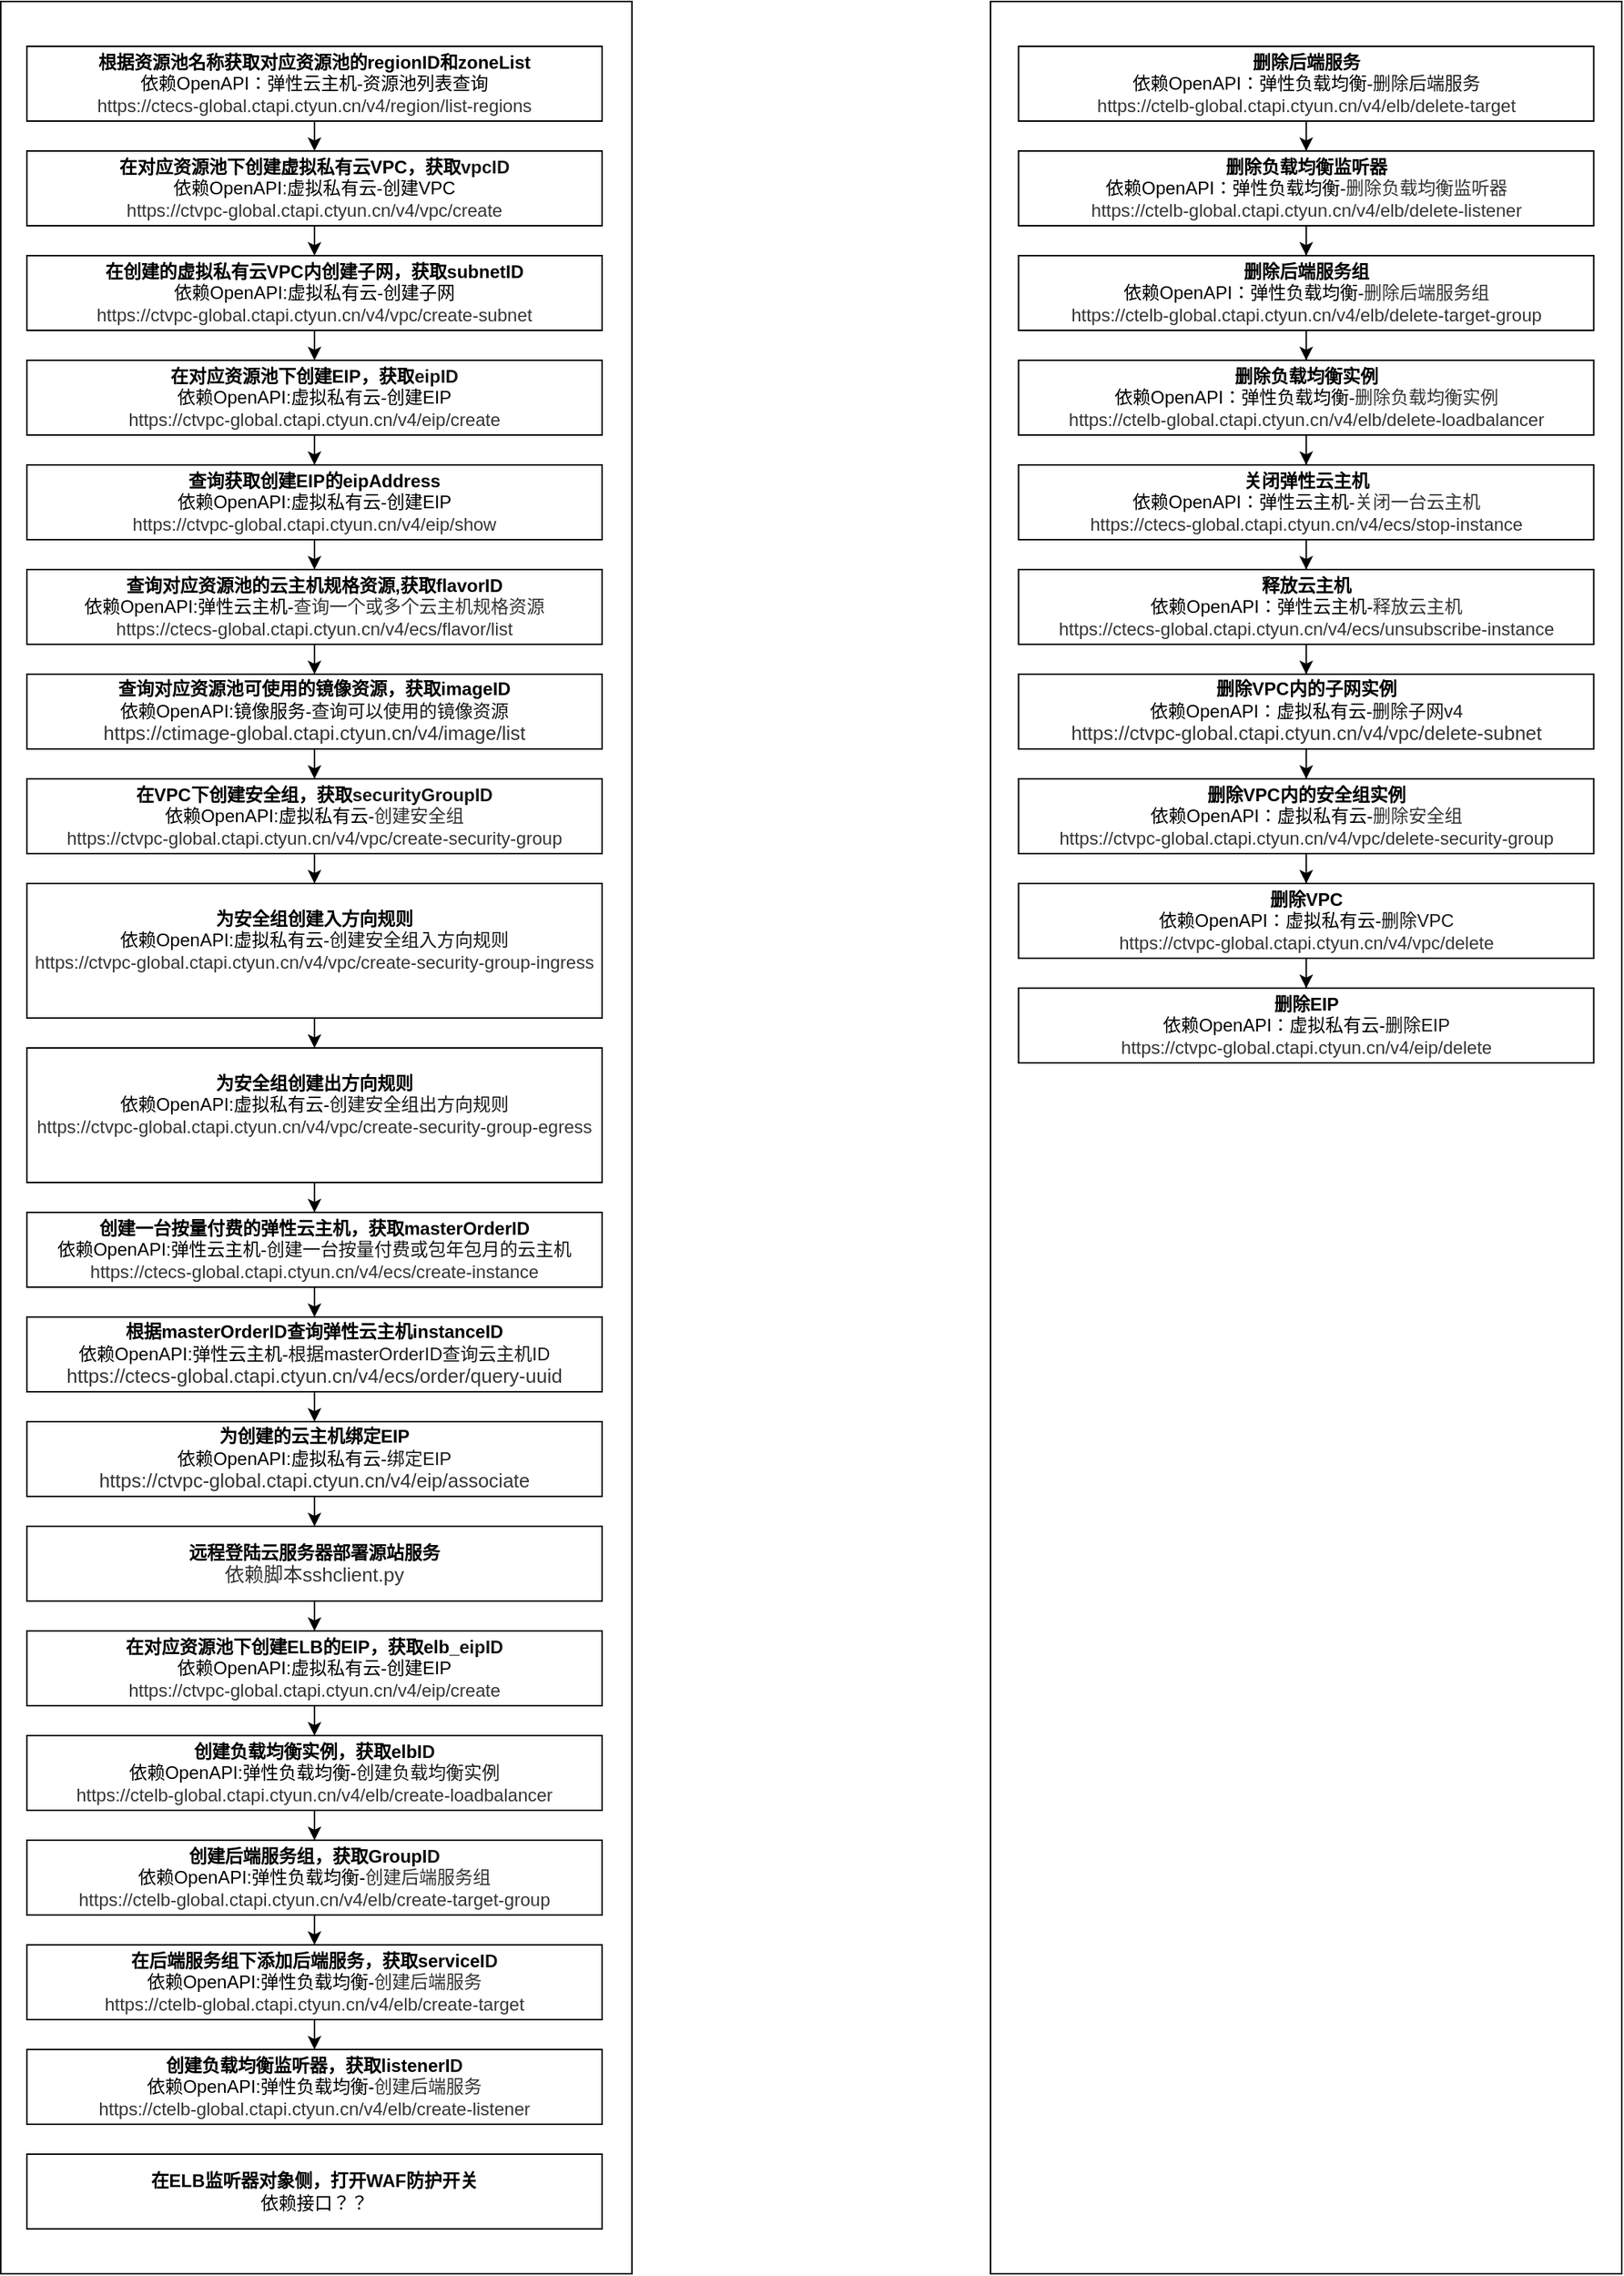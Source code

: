 <mxfile version="24.7.7">
  <diagram name="第 1 页" id="8-FC0ekU5G2PwA24ZTK7">
    <mxGraphModel dx="1050" dy="557" grid="1" gridSize="10" guides="1" tooltips="1" connect="1" arrows="1" fold="1" page="1" pageScale="1" pageWidth="1920" pageHeight="1200" math="0" shadow="0">
      <root>
        <mxCell id="0" />
        <mxCell id="1" parent="0" />
        <mxCell id="kfRrEzEhlHXIg2XS9ukm-1" value="" style="rounded=0;whiteSpace=wrap;html=1;" vertex="1" parent="1">
          <mxGeometry x="7.5" y="10" width="422.5" height="1520" as="geometry" />
        </mxCell>
        <mxCell id="kfRrEzEhlHXIg2XS9ukm-17" style="edgeStyle=orthogonalEdgeStyle;rounded=0;orthogonalLoop=1;jettySize=auto;html=1;exitX=0.5;exitY=1;exitDx=0;exitDy=0;entryX=0.5;entryY=0;entryDx=0;entryDy=0;" edge="1" parent="1" source="kfRrEzEhlHXIg2XS9ukm-5" target="kfRrEzEhlHXIg2XS9ukm-6">
          <mxGeometry relative="1" as="geometry" />
        </mxCell>
        <mxCell id="kfRrEzEhlHXIg2XS9ukm-5" value="&lt;div&gt;&lt;b style=&quot;&quot;&gt;&lt;font style=&quot;font-size: 12px;&quot;&gt;&lt;br&gt;&lt;/font&gt;&lt;/b&gt;&lt;/div&gt;&lt;b style=&quot;&quot;&gt;&lt;font style=&quot;font-size: 12px;&quot;&gt;根据资源池名称获取对应资源池的regionID和zoneList&lt;/font&gt;&lt;/b&gt;&lt;div style=&quot;&quot;&gt;&lt;font style=&quot;font-size: 12px;&quot;&gt;依赖OpenAPI：弹性云主机-资源池列表查询&lt;/font&gt;&lt;/div&gt;&lt;div style=&quot;&quot;&gt;&lt;font style=&quot;font-size: 12px;&quot;&gt;&lt;span style=&quot;background-color: rgb(255, 255, 255); color: rgb(51, 51, 51); font-family: &amp;quot;microsoft yahei&amp;quot;, helvetia, &amp;quot;pingfang sc&amp;quot;, Arial, Tahoma; text-align: left;&quot;&gt;https://ctecs-global.ctapi.ctyun.cn/v4/region/list-regions&lt;/span&gt;&lt;/font&gt;&lt;/div&gt;&lt;div&gt;&lt;span style=&quot;background-color: initial; color: rgba(0, 0, 0, 0); font-family: monospace; font-size: 0px; text-align: start; text-wrap-mode: nowrap;&quot;&gt;%3CmxGraphModel%3E%3Croot%3E%3CmxCell%20id%3D%220%22%2F%3E%3CmxCell%20id%3D%221%22%20parent%3D%220%22%2F%3E%3CmxCell%20id%3D%222%22%20value%3D%22%E6%9F%A5%E8%AF%A2%E5%AF%B9%E5%BA%94%E8%B5%84%E6%BA%90%E6%B1%A0%E4%B8%8B%E4%BA%91%E4%B8%BB%E6%9C%BA%E8%A7%84%E6%A0%BC%E8%B5%84%E6%BA%90%22%20style%3D%22rounded%3D0%3BwhiteSpace%3Dwrap%3Bhtml%3D1%3B%22%20vertex%3D%221%22%20parent%3D%221%22%3E%3CmxGeometry%20x%3D%2232.5%22%20y%3D%22370%22%20width%3D%22185%22%20height%3D%2240%22%20as%3D%22geometry%22%2F%3E%3C%2FmxCell%3E%3C%2Froot%3E%3C%2FmxGraphModel%3E&lt;/span&gt;&lt;/div&gt;" style="rounded=0;whiteSpace=wrap;html=1;" vertex="1" parent="1">
          <mxGeometry x="25" y="40" width="385" height="50" as="geometry" />
        </mxCell>
        <mxCell id="kfRrEzEhlHXIg2XS9ukm-19" style="edgeStyle=orthogonalEdgeStyle;rounded=0;orthogonalLoop=1;jettySize=auto;html=1;exitX=0.5;exitY=1;exitDx=0;exitDy=0;entryX=0.5;entryY=0;entryDx=0;entryDy=0;" edge="1" parent="1" source="kfRrEzEhlHXIg2XS9ukm-6" target="kfRrEzEhlHXIg2XS9ukm-18">
          <mxGeometry relative="1" as="geometry" />
        </mxCell>
        <mxCell id="kfRrEzEhlHXIg2XS9ukm-6" value="&lt;b&gt;在对应资源池下创建虚拟私有云VPC，获取&lt;span style=&quot;color: rgb(24, 24, 24); font-family: &amp;quot;microsoft yahei&amp;quot;, helvetia, &amp;quot;pingfang sc&amp;quot;, Arial, Tahoma; text-align: start; background-color: rgb(255, 255, 255);&quot;&gt;vpcID&lt;/span&gt;&lt;/b&gt;&lt;div&gt;依赖OpenAPI:虚拟私有云-创建VPC&lt;/div&gt;&lt;div&gt;&lt;span style=&quot;color: rgb(51, 51, 51); font-family: &amp;quot;microsoft yahei&amp;quot;, helvetia, &amp;quot;pingfang sc&amp;quot;, Arial, Tahoma; text-align: left; background-color: rgb(255, 255, 255);&quot;&gt;https://ctvpc-global.ctapi.ctyun.cn/v4/vpc/create&lt;/span&gt;&lt;/div&gt;" style="rounded=0;whiteSpace=wrap;html=1;" vertex="1" parent="1">
          <mxGeometry x="25" y="110" width="385" height="50" as="geometry" />
        </mxCell>
        <mxCell id="kfRrEzEhlHXIg2XS9ukm-22" style="edgeStyle=orthogonalEdgeStyle;rounded=0;orthogonalLoop=1;jettySize=auto;html=1;exitX=0.5;exitY=1;exitDx=0;exitDy=0;entryX=0.5;entryY=0;entryDx=0;entryDy=0;" edge="1" parent="1" source="kfRrEzEhlHXIg2XS9ukm-18">
          <mxGeometry relative="1" as="geometry">
            <mxPoint x="217.5" y="250" as="targetPoint" />
          </mxGeometry>
        </mxCell>
        <mxCell id="kfRrEzEhlHXIg2XS9ukm-18" value="&lt;b&gt;在创建的虚拟私有云VPC内创建子网，获取subnetID&lt;/b&gt;&lt;br&gt;&lt;div&gt;依赖OpenAPI:虚拟私有云-创建子网&lt;/div&gt;&lt;div&gt;&lt;span style=&quot;color: rgb(51, 51, 51); font-family: &amp;quot;microsoft yahei&amp;quot;, helvetia, &amp;quot;pingfang sc&amp;quot;, Arial, Tahoma; text-align: left; background-color: rgb(255, 255, 255);&quot;&gt;https://ctvpc-global.ctapi.ctyun.cn&lt;/span&gt;&lt;span style=&quot;background-color: rgb(255, 255, 255); color: rgb(51, 51, 51); font-family: &amp;quot;microsoft yahei&amp;quot;, helvetia, &amp;quot;pingfang sc&amp;quot;, Arial, Tahoma; text-align: start;&quot;&gt;/v4/vpc/create-subnet&lt;/span&gt;&lt;/div&gt;" style="rounded=0;whiteSpace=wrap;html=1;" vertex="1" parent="1">
          <mxGeometry x="25" y="180" width="385" height="50" as="geometry" />
        </mxCell>
        <mxCell id="kfRrEzEhlHXIg2XS9ukm-49" value="" style="edgeStyle=orthogonalEdgeStyle;rounded=0;orthogonalLoop=1;jettySize=auto;html=1;" edge="1" parent="1" source="kfRrEzEhlHXIg2XS9ukm-39" target="kfRrEzEhlHXIg2XS9ukm-48">
          <mxGeometry relative="1" as="geometry" />
        </mxCell>
        <mxCell id="kfRrEzEhlHXIg2XS9ukm-39" value="&lt;b&gt;在VPC下创建安全组，获取&lt;span style=&quot;color: rgb(24, 24, 24); font-family: &amp;quot;microsoft yahei&amp;quot;, helvetia, &amp;quot;pingfang sc&amp;quot;, Arial, Tahoma; text-align: left; background-color: rgb(255, 255, 255);&quot;&gt;securityGroupID&lt;/span&gt;&lt;/b&gt;&lt;br&gt;&lt;div&gt;依赖OpenAPI:虚拟私有云-&lt;span style=&quot;background-color: rgb(255, 255, 255); color: rgb(51, 51, 51); font-family: &amp;quot;microsoft yahei&amp;quot;, helvetia, &amp;quot;pingfang sc&amp;quot;, Arial, Tahoma; text-align: start; text-wrap-mode: nowrap;&quot;&gt;&lt;font style=&quot;font-size: 12px;&quot;&gt;创建安全组&lt;/font&gt;&lt;/span&gt;&lt;/div&gt;&lt;div style=&quot;&quot;&gt;&lt;span style=&quot;background-color: rgb(255, 255, 255); color: rgb(51, 51, 51); font-family: &amp;quot;microsoft yahei&amp;quot;, helvetia, &amp;quot;pingfang sc&amp;quot;, Arial, Tahoma; text-align: left;&quot;&gt;&lt;font style=&quot;font-size: 12px;&quot;&gt;https://ctvpc-global.ctapi.ctyun.cn&lt;/font&gt;&lt;/span&gt;&lt;span style=&quot;background-color: rgb(255, 255, 255); color: rgb(51, 51, 51); font-family: &amp;quot;microsoft yahei&amp;quot;, helvetia, &amp;quot;pingfang sc&amp;quot;, Arial, Tahoma; text-align: left;&quot;&gt;&lt;font style=&quot;font-size: 12px;&quot;&gt;/v4/vpc/create-security-group&lt;/font&gt;&lt;/span&gt;&lt;span style=&quot;background-color: initial; text-wrap-mode: nowrap; color: rgba(0, 0, 0, 0); font-family: monospace; font-size: 0px; text-align: start;&quot;&gt;%3CmxGraphModel%3E%3Croot%3E%3CmxCell%20id%3D%220%22%2F%3E%3CmxCell%20id%3D%221%22%20parent%3D%220%22%2F%3E%3CmxCell%20id%3D%222%22%20value%3D%22%26lt%3Bb%26gt%3B%E5%9C%A8%E5%AF%B9%E5%BA%94%E8%B5%84%E6%BA%90%E6%B1%A0%E4%B8%8B%E5%88%9B%E5%BB%BAEIP%EF%BC%8C%E8%8E%B7%E5%8F%96%26lt%3B%2Fb%26gt%3B%26lt%3Bspan%20style%3D%26quot%3Bcolor%3A%20rgb(24%2C%2024%2C%2024)%3B%20font-family%3A%20%26amp%3Bquot%3Bmicrosoft%20yahei%26amp%3Bquot%3B%2C%20helvetia%2C%20%26amp%3Bquot%3Bpingfang%20sc%26amp%3Bquot%3B%2C%20Arial%2C%20Tahoma%3B%20text-align%3A%20start%3B%20background-color%3A%20rgb(255%2C%20255%2C%20255)%3B%26quot%3B%26gt%3B%26lt%3Bb%26gt%3BeipID%26lt%3B%2Fb%26gt%3B%26lt%3B%2Fspan%26gt%3B%26lt%3Bbr%26gt%3B%26lt%3Bdiv%26gt%3B%E4%BE%9D%E8%B5%96OpenAPI%3A%E8%99%9A%E6%8B%9F%E7%A7%81%E6%9C%89%E4%BA%91-%E5%88%9B%E5%BB%BAEIP%26lt%3B%2Fdiv%26gt%3B%26lt%3Bdiv%20style%3D%26quot%3B%26quot%3B%26gt%3B%26lt%3Bspan%20style%3D%26quot%3Bcolor%3A%20rgb(51%2C%2051%2C%2051)%3B%20font-family%3A%20%26amp%3Bquot%3Bmicrosoft%20yahei%26amp%3Bquot%3B%2C%20helvetia%2C%20%26amp%3Bquot%3Bpingfang%20sc%26amp%3Bquot%3B%2C%20Arial%2C%20Tahoma%3B%20text-align%3A%20left%3B%20background-color%3A%20rgb(255%2C%20255%2C%20255)%3B%26quot%3B%26gt%3Bhttps%3A%2F%2Fctvpc-global.ctapi.ctyun.cn%26lt%3B%2Fspan%26gt%3B%26lt%3Bspan%20style%3D%26quot%3Bbackground-color%3A%20rgb(255%2C%20255%2C%20255)%3B%20color%3A%20rgb(51%2C%2051%2C%2051)%3B%20font-family%3A%20%26amp%3Bquot%3Bmicrosoft%20yahei%26amp%3Bquot%3B%2C%20helvetia%2C%20%26amp%3Bquot%3Bpingfang%20sc%26amp%3Bquot%3B%2C%20Arial%2C%20Tahoma%3B%20text-align%3A%20start%3B%26quot%3B%26gt%3B%2F%26lt%3B%2Fspan%26gt%3B%26lt%3Bspan%20style%3D%26quot%3Bbackground-color%3A%20rgb(255%2C%20255%2C%20255)%3B%20color%3A%20rgb(51%2C%2051%2C%2051)%3B%20font-family%3A%20%26amp%3Bquot%3Bmicrosoft%20yahei%26amp%3Bquot%3B%2C%20helvetia%2C%20%26amp%3Bquot%3Bpingfang%20sc%26amp%3Bquot%3B%2C%20Arial%2C%20Tahoma%3B%20text-align%3A%20start%3B%26quot%3B%26gt%3Bv4%2Feip%2Fcreate%26lt%3B%2Fspan%26gt%3B%26lt%3B%2Fdiv%26gt%3B%22%20style%3D%22rounded%3D0%3BwhiteSpace%3Dwrap%3Bhtml%3D1%3B%22%20vertex%3D%221%22%20parent%3D%221%22%3E%3CmxGeometry%20x%3D%2231.25%22%20y%3D%22260%22%20width%3D%22372.5%22%20height%3D%2250%22%20as%3D%22geometry%22%2F%3E%3C%2FmxCell%3E%3C%2Froot%3E%3C%2FmxGraphModel%3E&lt;/span&gt;&lt;span style=&quot;background-color: initial; text-wrap-mode: nowrap; color: rgba(0, 0, 0, 0); font-family: monospace; font-size: 0px; text-align: start;&quot;&gt;%3CmxGraphModel%3E%3Croot%3E%3CmxCell%20id%3D%220%22%2F%3E%3CmxCell%20id%3D%221%22%20parent%3D%220%22%2F%3E%3CmxCell%20id%3D%222%22%20value%3D%22%26lt%3Bb%26gt%3B%E5%9C%A8%E5%AF%B9%E5%BA%94%E8%B5%84%E6%BA%90%E6%B1%A0%E4%B8%8B%E5%88%9B%E5%BB%BAEIP%EF%BC%8C%E8%8E%B7%E5%8F%96%26lt%3B%2Fb%26gt%3B%26lt%3Bspan%20style%3D%26quot%3Bcolor%3A%20rgb(24%2C%2024%2C%2024)%3B%20font-family%3A%20%26amp%3Bquot%3Bmicrosoft%20yahei%26amp%3Bquot%3B%2C%20helvetia%2C%20%26amp%3Bquot%3Bpingfang%20sc%26amp%3Bquot%3B%2C%20Arial%2C%20Tahoma%3B%20text-align%3A%20start%3B%20background-color%3A%20rgb(255%2C%20255%2C%20255)%3B%26quot%3B%26gt%3B%26lt%3Bb%26gt%3BeipID%26lt%3B%2Fb%26gt%3B%26lt%3B%2Fspan%26gt%3B%26lt%3Bbr%26gt%3B%26lt%3Bdiv%26gt%3B%E4%BE%9D%E8%B5%96OpenAPI%3A%E8%99%9A%E6%8B%9F%E7%A7%81%E6%9C%89%E4%BA%91-%E5%88%9B%E5%BB%BAEIP%26lt%3B%2Fdiv%26gt%3B%26lt%3Bdiv%20style%3D%26quot%3B%26quot%3B%26gt%3B%26lt%3Bspan%20style%3D%26quot%3Bcolor%3A%20rgb(51%2C%2051%2C%2051)%3B%20font-family%3A%20%26amp%3Bquot%3Bmicrosoft%20yahei%26amp%3Bquot%3B%2C%20helvetia%2C%20%26amp%3Bquot%3Bpingfang%20sc%26amp%3Bquot%3B%2C%20Arial%2C%20Tahoma%3B%20text-align%3A%20left%3B%20background-color%3A%20rgb(255%2C%20255%2C%20255)%3B%26quot%3B%26gt%3Bhttps%3A%2F%2Fctvpc-global.ctapi.ctyun.cn%26lt%3B%2Fspan%26gt%3B%26lt%3Bspan%20style%3D%26quot%3Bbackground-color%3A%20rgb(255%2C%20255%2C%20255)%3B%20color%3A%20rgb(51%2C%2051%2C%2051)%3B%20font-family%3A%20%26amp%3Bquot%3Bmicrosoft%20yahei%26amp%3Bquot%3B%2C%20helvetia%2C%20%26amp%3Bquot%3Bpingfang%20sc%26amp%3Bquot%3B%2C%20Arial%2C%20Tahoma%3B%20text-align%3A%20start%3B%26quot%3B%26gt%3B%2F%26lt%3B%2Fspan%26gt%3B%26lt%3Bspan%20style%3D%26quot%3Bbackground-color%3A%20rgb(255%2C%20255%2C%20255)%3B%20color%3A%20rgb(51%2C%2051%2C%2051)%3B%20font-family%3A%20%26amp%3Bquot%3Bmicrosoft%20yahei%26amp%3Bquot%3B%2C%20helvetia%2C%20%26amp%3Bquot%3Bpingfang%20sc%26amp%3Bquot%3B%2C%20Arial%2C%20Tahoma%3B%20text-align%3A%20start%3B%26quot%3B%26gt%3Bv4%2Feip%2Fcreate%26lt%3B%2Fspan%26gt%3B%26lt%3B%2Fdiv%26gt%3B%22%20style%3D%22rounded%3D0%3BwhiteSpace%3Dwrap%3Bhtml%3D1%3B%22%20vertex%3D%221%22%20parent%3D%221%22%3E%3CmxGeometry%20x%3D%2231.25%22%20y%3D%22260%22%20width%3D%22372.5%22%20height%3D%2250%22%20as%3D%22geometry%22%2F%3E%3C%2FmxCell%3E%3C%2Froot%3E%3C%2FmxGraphModel%3E&lt;/span&gt;&lt;/div&gt;" style="rounded=0;whiteSpace=wrap;html=1;" vertex="1" parent="1">
          <mxGeometry x="25" y="530" width="385" height="50" as="geometry" />
        </mxCell>
        <mxCell id="kfRrEzEhlHXIg2XS9ukm-42" value="" style="edgeStyle=orthogonalEdgeStyle;rounded=0;orthogonalLoop=1;jettySize=auto;html=1;" edge="1" parent="1" source="kfRrEzEhlHXIg2XS9ukm-40" target="kfRrEzEhlHXIg2XS9ukm-41">
          <mxGeometry relative="1" as="geometry" />
        </mxCell>
        <mxCell id="kfRrEzEhlHXIg2XS9ukm-40" value="&lt;b&gt;在对应资源池下创建EIP，获取&lt;/b&gt;&lt;span style=&quot;color: rgb(24, 24, 24); font-family: &amp;quot;microsoft yahei&amp;quot;, helvetia, &amp;quot;pingfang sc&amp;quot;, Arial, Tahoma; text-align: start; background-color: rgb(255, 255, 255);&quot;&gt;&lt;b&gt;eipID&lt;/b&gt;&lt;/span&gt;&lt;br&gt;&lt;div&gt;依赖OpenAPI:虚拟私有云-创建EIP&lt;/div&gt;&lt;div&gt;&lt;span style=&quot;color: rgb(51, 51, 51); font-family: &amp;quot;microsoft yahei&amp;quot;, helvetia, &amp;quot;pingfang sc&amp;quot;, Arial, Tahoma; text-align: left; background-color: rgb(255, 255, 255);&quot;&gt;https://ctvpc-global.ctapi.ctyun.cn&lt;/span&gt;&lt;span style=&quot;background-color: rgb(255, 255, 255); color: rgb(51, 51, 51); font-family: &amp;quot;microsoft yahei&amp;quot;, helvetia, &amp;quot;pingfang sc&amp;quot;, Arial, Tahoma; text-align: start;&quot;&gt;/&lt;/span&gt;&lt;span style=&quot;background-color: rgb(255, 255, 255); color: rgb(51, 51, 51); font-family: &amp;quot;microsoft yahei&amp;quot;, helvetia, &amp;quot;pingfang sc&amp;quot;, Arial, Tahoma; text-align: start;&quot;&gt;v4/eip/create&lt;/span&gt;&lt;/div&gt;" style="rounded=0;whiteSpace=wrap;html=1;" vertex="1" parent="1">
          <mxGeometry x="25" y="250" width="385" height="50" as="geometry" />
        </mxCell>
        <mxCell id="kfRrEzEhlHXIg2XS9ukm-44" value="" style="edgeStyle=orthogonalEdgeStyle;rounded=0;orthogonalLoop=1;jettySize=auto;html=1;" edge="1" parent="1" source="kfRrEzEhlHXIg2XS9ukm-41" target="kfRrEzEhlHXIg2XS9ukm-43">
          <mxGeometry relative="1" as="geometry" />
        </mxCell>
        <mxCell id="kfRrEzEhlHXIg2XS9ukm-41" value="&lt;b&gt;查询获取创建EIP的eipAddress&lt;/b&gt;&lt;br&gt;&lt;div&gt;依赖OpenAPI:虚拟私有云-创建EIP&lt;/div&gt;&lt;div&gt;&lt;span style=&quot;color: rgb(51, 51, 51); font-family: &amp;quot;microsoft yahei&amp;quot;, helvetia, &amp;quot;pingfang sc&amp;quot;, Arial, Tahoma; text-align: left; background-color: rgb(255, 255, 255);&quot;&gt;https://ctvpc-global.ctapi.ctyun.cn/v4/eip/show&lt;/span&gt;&lt;span style=&quot;color: rgba(0, 0, 0, 0); font-family: monospace; font-size: 0px; text-align: start; text-wrap-mode: nowrap; background-color: initial;&quot;&gt;%3CmxGraphModel%3E%3Croot%3E%3CmxCell%20id%3D%220%22%2F%3E%3CmxCell%20id%3D%221%22%20parent%3D%220%22%2F%3E%3CmxCell%20id%3D%222%22%20value%3D%22%26lt%3Bb%26gt%3B%E5%9C%A8%E5%AF%B9%E5%BA%94%E8%B5%84%E6%BA%90%E6%B1%A0%E4%B8%8B%E5%88%9B%E5%BB%BAEIP%EF%BC%8C%E8%8E%B7%E5%8F%96%26lt%3B%2Fb%26gt%3B%26lt%3Bspan%20style%3D%26quot%3Bcolor%3A%20rgb(24%2C%2024%2C%2024)%3B%20font-family%3A%20%26amp%3Bquot%3Bmicrosoft%20yahei%26amp%3Bquot%3B%2C%20helvetia%2C%20%26amp%3Bquot%3Bpingfang%20sc%26amp%3Bquot%3B%2C%20Arial%2C%20Tahoma%3B%20text-align%3A%20start%3B%20background-color%3A%20rgb(255%2C%20255%2C%20255)%3B%26quot%3B%26gt%3B%26lt%3Bb%26gt%3BeipID%26lt%3B%2Fb%26gt%3B%26lt%3B%2Fspan%26gt%3B%26lt%3Bbr%26gt%3B%26lt%3Bdiv%26gt%3B%E4%BE%9D%E8%B5%96OpenAPI%3A%E8%99%9A%E6%8B%9F%E7%A7%81%E6%9C%89%E4%BA%91-%E5%88%9B%E5%BB%BAEIP%26lt%3B%2Fdiv%26gt%3B%26lt%3Bdiv%20style%3D%26quot%3B%26quot%3B%26gt%3B%26lt%3Bspan%20style%3D%26quot%3Bcolor%3A%20rgb(51%2C%2051%2C%2051)%3B%20font-family%3A%20%26amp%3Bquot%3Bmicrosoft%20yahei%26amp%3Bquot%3B%2C%20helvetia%2C%20%26amp%3Bquot%3Bpingfang%20sc%26amp%3Bquot%3B%2C%20Arial%2C%20Tahoma%3B%20text-align%3A%20left%3B%20background-color%3A%20rgb(255%2C%20255%2C%20255)%3B%26quot%3B%26gt%3Bhttps%3A%2F%2Fctvpc-global.ctapi.ctyun.cn%26lt%3B%2Fspan%26gt%3B%26lt%3Bspan%20style%3D%26quot%3Bbackground-color%3A%20rgb(255%2C%20255%2C%20255)%3B%20color%3A%20rgb(51%2C%2051%2C%2051)%3B%20font-family%3A%20%26amp%3Bquot%3Bmicrosoft%20yahei%26amp%3Bquot%3B%2C%20helvetia%2C%20%26amp%3Bquot%3Bpingfang%20sc%26amp%3Bquot%3B%2C%20Arial%2C%20Tahoma%3B%20text-align%3A%20start%3B%26quot%3B%26gt%3B%2F%26lt%3B%2Fspan%26gt%3B%26lt%3Bspan%20style%3D%26quot%3Bbackground-color%3A%20rgb(255%2C%20255%2C%20255)%3B%20color%3A%20rgb(51%2C%2051%2C%2051)%3B%20font-family%3A%20%26amp%3Bquot%3Bmicrosoft%20yahei%26amp%3Bquot%3B%2C%20helvetia%2C%20%26amp%3Bquot%3Bpingfang%20sc%26amp%3Bquot%3B%2C%20Arial%2C%20Tahoma%3B%20text-align%3A%20start%3B%26quot%3B%26gt%3Bv4%2Feip%2Fcreate%26lt%3B%2Fspan%26gt%3B%26lt%3B%2Fdiv%26gt%3B%22%20style%3D%22rounded%3D0%3BwhiteSpace%3Dwrap%3Bhtml%3D1%3B%22%20vertex%3D%221%22%20parent%3D%221%22%3E%3CmxGeometry%20x%3D%2231.25%22%20y%3D%22260%22%20width%3D%22372.5%22%20height%3D%2250%22%20as%3D%22geometry%22%2F%3E%3C%2FmxCell%3E%3C%2Froot%3E%3C%2FmxGraphModel%3E&lt;/span&gt;&lt;span style=&quot;background-color: initial; color: rgba(0, 0, 0, 0); font-family: monospace; font-size: 0px; text-align: start; text-wrap-mode: nowrap;&quot;&gt;%3CmxGraphModel%3E%3Croot%3E%3CmxCell%20id%3D%220%22%2F%3E%3CmxCell%20id%3D%221%22%20parent%3D%220%22%2F%3E%3CmxCell%20id%3D%222%22%20value%3D%22%26lt%3Bb%26gt%3B%E5%9C%A8%E5%AF%B9%E5%BA%94%E8%B5%84%E6%BA%90%E6%B1%A0%E4%B8%8B%E5%88%9B%E5%BB%BAEIP%EF%BC%8C%E8%8E%B7%E5%8F%96%26lt%3B%2Fb%26gt%3B%26lt%3Bspan%20style%3D%26quot%3Bcolor%3A%20rgb(24%2C%2024%2C%2024)%3B%20font-family%3A%20%26amp%3Bquot%3Bmicrosoft%20yahei%26amp%3Bquot%3B%2C%20helvetia%2C%20%26amp%3Bquot%3Bpingfang%20sc%26amp%3Bquot%3B%2C%20Arial%2C%20Tahoma%3B%20text-align%3A%20start%3B%20background-color%3A%20rgb(255%2C%20255%2C%20255)%3B%26quot%3B%26gt%3B%26lt%3Bb%26gt%3BeipID%26lt%3B%2Fb%26gt%3B%26lt%3B%2Fspan%26gt%3B%26lt%3Bbr%26gt%3B%26lt%3Bdiv%26gt%3B%E4%BE%9D%E8%B5%96OpenAPI%3A%E8%99%9A%E6%8B%9F%E7%A7%81%E6%9C%89%E4%BA%91-%E5%88%9B%E5%BB%BAEIP%26lt%3B%2Fdiv%26gt%3B%26lt%3Bdiv%20style%3D%26quot%3B%26quot%3B%26gt%3B%26lt%3Bspan%20style%3D%26quot%3Bcolor%3A%20rgb(51%2C%2051%2C%2051)%3B%20font-family%3A%20%26amp%3Bquot%3Bmicrosoft%20yahei%26amp%3Bquot%3B%2C%20helvetia%2C%20%26amp%3Bquot%3Bpingfang%20sc%26amp%3Bquot%3B%2C%20Arial%2C%20Tahoma%3B%20text-align%3A%20left%3B%20background-color%3A%20rgb(255%2C%20255%2C%20255)%3B%26quot%3B%26gt%3Bhttps%3A%2F%2Fctvpc-global.ctapi.ctyun.cn%26lt%3B%2Fspan%26gt%3B%26lt%3Bspan%20style%3D%26quot%3Bbackground-color%3A%20rgb(255%2C%20255%2C%20255)%3B%20color%3A%20rgb(51%2C%2051%2C%2051)%3B%20font-family%3A%20%26amp%3Bquot%3Bmicrosoft%20yahei%26amp%3Bquot%3B%2C%20helvetia%2C%20%26amp%3Bquot%3Bpingfang%20sc%26amp%3Bquot%3B%2C%20Arial%2C%20Tahoma%3B%20text-align%3A%20start%3B%26quot%3B%26gt%3B%2F%26lt%3B%2Fspan%26gt%3B%26lt%3Bspan%20style%3D%26quot%3Bbackground-color%3A%20rgb(255%2C%20255%2C%20255)%3B%20color%3A%20rgb(51%2C%2051%2C%2051)%3B%20font-family%3A%20%26amp%3Bquot%3Bmicrosoft%20yahei%26amp%3Bquot%3B%2C%20helvetia%2C%20%26amp%3Bquot%3Bpingfang%20sc%26amp%3Bquot%3B%2C%20Arial%2C%20Tahoma%3B%20text-align%3A%20start%3B%26quot%3B%26gt%3Bv4%2Feip%2Fcreate%26lt%3B%2Fspan%26gt%3B%26lt%3B%2Fdiv%26gt%3B%22%20style%3D%22rounded%3D0%3BwhiteSpace%3Dwrap%3Bhtml%3D1%3B%22%20vertex%3D%221%22%20parent%3D%221%22%3E%3CmxGeometry%20x%3D%2231.25%22%20y%3D%22260%22%20width%3D%22372.5%22%20height%3D%2250%22%20as%3D%22geometry%22%2F%3E%3C%2FmxCell%3E%3C%2Froot%3E%3C%2FmxGraphModel%3E&lt;/span&gt;&lt;/div&gt;" style="rounded=0;whiteSpace=wrap;html=1;" vertex="1" parent="1">
          <mxGeometry x="25" y="320" width="385" height="50" as="geometry" />
        </mxCell>
        <mxCell id="kfRrEzEhlHXIg2XS9ukm-46" value="" style="edgeStyle=orthogonalEdgeStyle;rounded=0;orthogonalLoop=1;jettySize=auto;html=1;" edge="1" parent="1" source="kfRrEzEhlHXIg2XS9ukm-43" target="kfRrEzEhlHXIg2XS9ukm-45">
          <mxGeometry relative="1" as="geometry" />
        </mxCell>
        <mxCell id="kfRrEzEhlHXIg2XS9ukm-43" value="&lt;b&gt;查询对应资源池的云主机规格资源,获取flavorID&lt;/b&gt;&lt;br&gt;&lt;div&gt;依赖OpenAPI:弹性云主机-&lt;span style=&quot;background-color: rgb(255, 255, 255); color: rgb(51, 51, 51); font-family: &amp;quot;microsoft yahei&amp;quot;, helvetia, &amp;quot;pingfang sc&amp;quot;, Arial, Tahoma; text-align: start; text-wrap-mode: nowrap;&quot;&gt;查询一个或多个云主机规格资源&lt;/span&gt;&lt;/div&gt;&lt;div&gt;&lt;span style=&quot;color: rgb(51, 51, 51); font-family: &amp;quot;microsoft yahei&amp;quot;, helvetia, &amp;quot;pingfang sc&amp;quot;, Arial, Tahoma; text-align: left; background-color: rgb(255, 255, 255);&quot;&gt;https://ctecs-global.ctapi.ctyun.cn/v4/ecs/flavor/list&lt;/span&gt;&lt;span style=&quot;color: rgba(0, 0, 0, 0); font-family: monospace; font-size: 0px; text-align: start; text-wrap-mode: nowrap; background-color: initial;&quot;&gt;%3CmxGraphModel%3E%3Croot%3E%3CmxCell%20id%3D%220%22%2F%3E%3CmxCell%20id%3D%221%22%20parent%3D%220%22%2F%3E%3CmxCell%20id%3D%222%22%20value%3D%22%26lt%3Bb%26gt%3B%E5%9C%A8%E5%AF%B9%E5%BA%94%E8%B5%84%E6%BA%90%E6%B1%A0%E4%B8%8B%E5%88%9B%E5%BB%BAEIP%EF%BC%8C%E8%8E%B7%E5%8F%96%26lt%3B%2Fb%26gt%3B%26lt%3Bspan%20style%3D%26quot%3Bcolor%3A%20rgb(24%2C%2024%2C%2024)%3B%20font-family%3A%20%26amp%3Bquot%3Bmicrosoft%20yahei%26amp%3Bquot%3B%2C%20helvetia%2C%20%26amp%3Bquot%3Bpingfang%20sc%26amp%3Bquot%3B%2C%20Arial%2C%20Tahoma%3B%20text-align%3A%20start%3B%20background-color%3A%20rgb(255%2C%20255%2C%20255)%3B%26quot%3B%26gt%3B%26lt%3Bb%26gt%3BeipID%26lt%3B%2Fb%26gt%3B%26lt%3B%2Fspan%26gt%3B%26lt%3Bbr%26gt%3B%26lt%3Bdiv%26gt%3B%E4%BE%9D%E8%B5%96OpenAPI%3A%E8%99%9A%E6%8B%9F%E7%A7%81%E6%9C%89%E4%BA%91-%E5%88%9B%E5%BB%BAEIP%26lt%3B%2Fdiv%26gt%3B%26lt%3Bdiv%20style%3D%26quot%3B%26quot%3B%26gt%3B%26lt%3Bspan%20style%3D%26quot%3Bcolor%3A%20rgb(51%2C%2051%2C%2051)%3B%20font-family%3A%20%26amp%3Bquot%3Bmicrosoft%20yahei%26amp%3Bquot%3B%2C%20helvetia%2C%20%26amp%3Bquot%3Bpingfang%20sc%26amp%3Bquot%3B%2C%20Arial%2C%20Tahoma%3B%20text-align%3A%20left%3B%20background-color%3A%20rgb(255%2C%20255%2C%20255)%3B%26quot%3B%26gt%3Bhttps%3A%2F%2Fctvpc-global.ctapi.ctyun.cn%26lt%3B%2Fspan%26gt%3B%26lt%3Bspan%20style%3D%26quot%3Bbackground-color%3A%20rgb(255%2C%20255%2C%20255)%3B%20color%3A%20rgb(51%2C%2051%2C%2051)%3B%20font-family%3A%20%26amp%3Bquot%3Bmicrosoft%20yahei%26amp%3Bquot%3B%2C%20helvetia%2C%20%26amp%3Bquot%3Bpingfang%20sc%26amp%3Bquot%3B%2C%20Arial%2C%20Tahoma%3B%20text-align%3A%20start%3B%26quot%3B%26gt%3B%2F%26lt%3B%2Fspan%26gt%3B%26lt%3Bspan%20style%3D%26quot%3Bbackground-color%3A%20rgb(255%2C%20255%2C%20255)%3B%20color%3A%20rgb(51%2C%2051%2C%2051)%3B%20font-family%3A%20%26amp%3Bquot%3Bmicrosoft%20yahei%26amp%3Bquot%3B%2C%20helvetia%2C%20%26amp%3Bquot%3Bpingfang%20sc%26amp%3Bquot%3B%2C%20Arial%2C%20Tahoma%3B%20text-align%3A%20start%3B%26quot%3B%26gt%3Bv4%2Feip%2Fcreate%26lt%3B%2Fspan%26gt%3B%26lt%3B%2Fdiv%26gt%3B%22%20style%3D%22rounded%3D0%3BwhiteSpace%3Dwrap%3Bhtml%3D1%3B%22%20vertex%3D%221%22%20parent%3D%221%22%3E%3CmxGeometry%20x%3D%2231.25%22%20y%3D%22260%22%20width%3D%22372.5%22%20height%3D%2250%22%20as%3D%22geometry%22%2F%3E%3C%2FmxCell%3E%3C%2Froot%3E%3C%2FmxGraphModel%3E&lt;/span&gt;&lt;span style=&quot;background-color: initial; color: rgba(0, 0, 0, 0); font-family: monospace; font-size: 0px; text-align: start; text-wrap-mode: nowrap;&quot;&gt;%3CmxGraphModel%3E%3Croot%3E%3CmxCell%20id%3D%220%22%2F%3E%3CmxCell%20id%3D%221%22%20parent%3D%220%22%2F%3E%3CmxCell%20id%3D%222%22%20value%3D%22%26lt%3Bb%26gt%3B%E5%9C%A8%E5%AF%B9%E5%BA%94%E8%B5%84%E6%BA%90%E6%B1%A0%E4%B8%8B%E5%88%9B%E5%BB%BAEIP%EF%BC%8C%E8%8E%B7%E5%8F%96%26lt%3B%2Fb%26gt%3B%26lt%3Bspan%20style%3D%26quot%3Bcolor%3A%20rgb(24%2C%2024%2C%2024)%3B%20font-family%3A%20%26amp%3Bquot%3Bmicrosoft%20yahei%26amp%3Bquot%3B%2C%20helvetia%2C%20%26amp%3Bquot%3Bpingfang%20sc%26amp%3Bquot%3B%2C%20Arial%2C%20Tahoma%3B%20text-align%3A%20start%3B%20background-color%3A%20rgb(255%2C%20255%2C%20255)%3B%26quot%3B%26gt%3B%26lt%3Bb%26gt%3BeipID%26lt%3B%2Fb%26gt%3B%26lt%3B%2Fspan%26gt%3B%26lt%3Bbr%26gt%3B%26lt%3Bdiv%26gt%3B%E4%BE%9D%E8%B5%96OpenAPI%3A%E8%99%9A%E6%8B%9F%E7%A7%81%E6%9C%89%E4%BA%91-%E5%88%9B%E5%BB%BAEIP%26lt%3B%2Fdiv%26gt%3B%26lt%3Bdiv%20style%3D%26quot%3B%26quot%3B%26gt%3B%26lt%3Bspan%20style%3D%26quot%3Bcolor%3A%20rgb(51%2C%2051%2C%2051)%3B%20font-family%3A%20%26amp%3Bquot%3Bmicrosoft%20yahei%26amp%3Bquot%3B%2C%20helvetia%2C%20%26amp%3Bquot%3Bpingfang%20sc%26amp%3Bquot%3B%2C%20Arial%2C%20Tahoma%3B%20text-align%3A%20left%3B%20background-color%3A%20rgb(255%2C%20255%2C%20255)%3B%26quot%3B%26gt%3Bhttps%3A%2F%2Fctvpc-global.ctapi.ctyun.cn%26lt%3B%2Fspan%26gt%3B%26lt%3Bspan%20style%3D%26quot%3Bbackground-color%3A%20rgb(255%2C%20255%2C%20255)%3B%20color%3A%20rgb(51%2C%2051%2C%2051)%3B%20font-family%3A%20%26amp%3Bquot%3Bmicrosoft%20yahei%26amp%3Bquot%3B%2C%20helvetia%2C%20%26amp%3Bquot%3Bpingfang%20sc%26amp%3Bquot%3B%2C%20Arial%2C%20Tahoma%3B%20text-align%3A%20start%3B%26quot%3B%26gt%3B%2F%26lt%3B%2Fspan%26gt%3B%26lt%3Bspan%20style%3D%26quot%3Bbackground-color%3A%20rgb(255%2C%20255%2C%20255)%3B%20color%3A%20rgb(51%2C%2051%2C%2051)%3B%20font-family%3A%20%26amp%3Bquot%3Bmicrosoft%20yahei%26amp%3Bquot%3B%2C%20helvetia%2C%20%26amp%3Bquot%3Bpingfang%20sc%26amp%3Bquot%3B%2C%20Arial%2C%20Tahoma%3B%20text-align%3A%20start%3B%26quot%3B%26gt%3Bv4%2Feip%2Fcreate%26lt%3B%2Fspan%26gt%3B%26lt%3B%2Fdiv%26gt%3B%22%20style%3D%22rounded%3D0%3BwhiteSpace%3Dwrap%3Bhtml%3D1%3B%22%20vertex%3D%221%22%20parent%3D%221%22%3E%3CmxGeometry%20x%3D%2231.25%22%20y%3D%22260%22%20width%3D%22372.5%22%20height%3D%2250%22%20as%3D%22geometry%22%2F%3E%3C%2FmxCell%3E%3C%2Froot%3E%3C%2FmxGraphModel%3E&lt;/span&gt;&lt;/div&gt;" style="rounded=0;whiteSpace=wrap;html=1;" vertex="1" parent="1">
          <mxGeometry x="25" y="390" width="385" height="50" as="geometry" />
        </mxCell>
        <mxCell id="kfRrEzEhlHXIg2XS9ukm-47" value="" style="edgeStyle=orthogonalEdgeStyle;rounded=0;orthogonalLoop=1;jettySize=auto;html=1;" edge="1" parent="1" source="kfRrEzEhlHXIg2XS9ukm-45" target="kfRrEzEhlHXIg2XS9ukm-39">
          <mxGeometry relative="1" as="geometry" />
        </mxCell>
        <mxCell id="kfRrEzEhlHXIg2XS9ukm-45" value="&lt;b&gt;查询对应资源池可使用的镜像资源，获取imageID&lt;/b&gt;&lt;br&gt;&lt;div&gt;依赖OpenAPI:镜像服务-&lt;span style=&quot;background-color: rgb(255, 255, 255); color: rgb(24, 24, 24); font-family: &amp;quot;microsoft yahei&amp;quot;, helvetia, &amp;quot;pingfang sc&amp;quot;, Arial, Tahoma; text-align: start;&quot;&gt;查询可以使用的镜像资源&lt;/span&gt;&lt;/div&gt;&lt;div&gt;&lt;span style=&quot;background-color: rgb(255, 255, 255); color: rgb(51, 51, 51); font-family: &amp;quot;microsoft yahei&amp;quot;, helvetia, &amp;quot;pingfang sc&amp;quot;, Arial, Tahoma; text-align: left;&quot;&gt;&lt;font style=&quot;font-size: 13px;&quot;&gt;https://ctimage-global.ctapi.ctyun.cn/v4/image/list&lt;/font&gt;&lt;/span&gt;&lt;span style=&quot;background-color: initial; text-wrap-mode: nowrap; color: rgba(0, 0, 0, 0); font-family: monospace; font-size: 0px; text-align: start;&quot;&gt;%3CmxGraphModel%3E%3Croot%3E%3CmxCell%20id%3D%220%22%2F%3E%3CmxCell%20id%3D%221%22%20parent%3D%220%22%2F%3E%3CmxCell%20id%3D%222%22%20value%3D%22%26lt%3Bb%26gt%3B%E5%9C%A8%E5%AF%B9%E5%BA%94%E8%B5%84%E6%BA%90%E6%B1%A0%E4%B8%8B%E5%88%9B%E5%BB%BAEIP%EF%BC%8C%E8%8E%B7%E5%8F%96%26lt%3B%2Fb%26gt%3B%26lt%3Bspan%20style%3D%26quot%3Bcolor%3A%20rgb(24%2C%2024%2C%2024)%3B%20font-family%3A%20%26amp%3Bquot%3Bmicrosoft%20yahei%26amp%3Bquot%3B%2C%20helvetia%2C%20%26amp%3Bquot%3Bpingfang%20sc%26amp%3Bquot%3B%2C%20Arial%2C%20Tahoma%3B%20text-align%3A%20start%3B%20background-color%3A%20rgb(255%2C%20255%2C%20255)%3B%26quot%3B%26gt%3B%26lt%3Bb%26gt%3BeipID%26lt%3B%2Fb%26gt%3B%26lt%3B%2Fspan%26gt%3B%26lt%3Bbr%26gt%3B%26lt%3Bdiv%26gt%3B%E4%BE%9D%E8%B5%96OpenAPI%3A%E8%99%9A%E6%8B%9F%E7%A7%81%E6%9C%89%E4%BA%91-%E5%88%9B%E5%BB%BAEIP%26lt%3B%2Fdiv%26gt%3B%26lt%3Bdiv%20style%3D%26quot%3B%26quot%3B%26gt%3B%26lt%3Bspan%20style%3D%26quot%3Bcolor%3A%20rgb(51%2C%2051%2C%2051)%3B%20font-family%3A%20%26amp%3Bquot%3Bmicrosoft%20yahei%26amp%3Bquot%3B%2C%20helvetia%2C%20%26amp%3Bquot%3Bpingfang%20sc%26amp%3Bquot%3B%2C%20Arial%2C%20Tahoma%3B%20text-align%3A%20left%3B%20background-color%3A%20rgb(255%2C%20255%2C%20255)%3B%26quot%3B%26gt%3Bhttps%3A%2F%2Fctvpc-global.ctapi.ctyun.cn%26lt%3B%2Fspan%26gt%3B%26lt%3Bspan%20style%3D%26quot%3Bbackground-color%3A%20rgb(255%2C%20255%2C%20255)%3B%20color%3A%20rgb(51%2C%2051%2C%2051)%3B%20font-family%3A%20%26amp%3Bquot%3Bmicrosoft%20yahei%26amp%3Bquot%3B%2C%20helvetia%2C%20%26amp%3Bquot%3Bpingfang%20sc%26amp%3Bquot%3B%2C%20Arial%2C%20Tahoma%3B%20text-align%3A%20start%3B%26quot%3B%26gt%3B%2F%26lt%3B%2Fspan%26gt%3B%26lt%3Bspan%20style%3D%26quot%3Bbackground-color%3A%20rgb(255%2C%20255%2C%20255)%3B%20color%3A%20rgb(51%2C%2051%2C%2051)%3B%20font-family%3A%20%26amp%3Bquot%3Bmicrosoft%20yahei%26amp%3Bquot%3B%2C%20helvetia%2C%20%26amp%3Bquot%3Bpingfang%20sc%26amp%3Bquot%3B%2C%20Arial%2C%20Tahoma%3B%20text-align%3A%20start%3B%26quot%3B%26gt%3Bv4%2Feip%2Fcreate%26lt%3B%2Fspan%26gt%3B%26lt%3B%2Fdiv%26gt%3B%22%20style%3D%22rounded%3D0%3BwhiteSpace%3Dwrap%3Bhtml%3D1%3B%22%20vertex%3D%221%22%20parent%3D%221%22%3E%3CmxGeometry%20x%3D%2231.25%22%20y%3D%22260%22%20width%3D%22372.5%22%20height%3D%2250%22%20as%3D%22geometry%22%2F%3E%3C%2FmxCell%3E%3C%2Froot%3E%3C%2FmxGraphModel%3E&lt;/span&gt;&lt;span style=&quot;background-color: initial; text-wrap-mode: nowrap; color: rgba(0, 0, 0, 0); font-family: monospace; font-size: 0px; text-align: start;&quot;&gt;%3CmxGraphModel%3E%3Croot%3E%3CmxCell%20id%3D%220%22%2F%3E%3CmxCell%20id%3D%221%22%20parent%3D%220%22%2F%3E%3CmxCell%20id%3D%222%22%20value%3D%22%26lt%3Bb%26gt%3B%E5%9C%A8%E5%AF%B9%E5%BA%94%E8%B5%84%E6%BA%90%E6%B1%A0%E4%B8%8B%E5%88%9B%E5%BB%BAEIP%EF%BC%8C%E8%8E%B7%E5%8F%96%26lt%3B%2Fb%26gt%3B%26lt%3Bspan%20style%3D%26quot%3Bcolor%3A%20rgb(24%2C%2024%2C%2024)%3B%20font-family%3A%20%26amp%3Bquot%3Bmicrosoft%20yahei%26amp%3Bquot%3B%2C%20helvetia%2C%20%26amp%3Bquot%3Bpingfang%20sc%26amp%3Bquot%3B%2C%20Arial%2C%20Tahoma%3B%20text-align%3A%20start%3B%20background-color%3A%20rgb(255%2C%20255%2C%20255)%3B%26quot%3B%26gt%3B%26lt%3Bb%26gt%3BeipID%26lt%3B%2Fb%26gt%3B%26lt%3B%2Fspan%26gt%3B%26lt%3Bbr%26gt%3B%26lt%3Bdiv%26gt%3B%E4%BE%9D%E8%B5%96OpenAPI%3A%E8%99%9A%E6%8B%9F%E7%A7%81%E6%9C%89%E4%BA%91-%E5%88%9B%E5%BB%BAEIP%26lt%3B%2Fdiv%26gt%3B%26lt%3Bdiv%20style%3D%26quot%3B%26quot%3B%26gt%3B%26lt%3Bspan%20style%3D%26quot%3Bcolor%3A%20rgb(51%2C%2051%2C%2051)%3B%20font-family%3A%20%26amp%3Bquot%3Bmicrosoft%20yahei%26amp%3Bquot%3B%2C%20helvetia%2C%20%26amp%3Bquot%3Bpingfang%20sc%26amp%3Bquot%3B%2C%20Arial%2C%20Tahoma%3B%20text-align%3A%20left%3B%20background-color%3A%20rgb(255%2C%20255%2C%20255)%3B%26quot%3B%26gt%3Bhttps%3A%2F%2Fctvpc-global.ctapi.ctyun.cn%26lt%3B%2Fspan%26gt%3B%26lt%3Bspan%20style%3D%26quot%3Bbackground-color%3A%20rgb(255%2C%20255%2C%20255)%3B%20color%3A%20rgb(51%2C%2051%2C%2051)%3B%20font-family%3A%20%26amp%3Bquot%3Bmicrosoft%20yahei%26amp%3Bquot%3B%2C%20helvetia%2C%20%26amp%3Bquot%3Bpingfang%20sc%26amp%3Bquot%3B%2C%20Arial%2C%20Tahoma%3B%20text-align%3A%20start%3B%26quot%3B%26gt%3B%2F%26lt%3B%2Fspan%26gt%3B%26lt%3Bspan%20style%3D%26quot%3Bbackground-color%3A%20rgb(255%2C%20255%2C%20255)%3B%20color%3A%20rgb(51%2C%2051%2C%2051)%3B%20font-family%3A%20%26amp%3Bquot%3Bmicrosoft%20yahei%26amp%3Bquot%3B%2C%20helvetia%2C%20%26amp%3Bquot%3Bpingfang%20sc%26amp%3Bquot%3B%2C%20Arial%2C%20Tahoma%3B%20text-align%3A%20start%3B%26quot%3B%26gt%3Bv4%2Feip%2Fcreate%26lt%3B%2Fspan%26gt%3B%26lt%3B%2Fdiv%26gt%3B%22%20style%3D%22rounded%3D0%3BwhiteSpace%3Dwrap%3Bhtml%3D1%3B%22%20vertex%3D%221%22%20parent%3D%221%22%3E%3CmxGeometry%20x%3D%2231.25%22%20y%3D%22260%22%20width%3D%22372.5%22%20height%3D%2250%22%20as%3D%22geometry%22%2F%3E%3C%2FmxCell%3E%3C%2Froot%3E%3C%2FmxGraphModel%3E&lt;/span&gt;&lt;/div&gt;" style="rounded=0;whiteSpace=wrap;html=1;" vertex="1" parent="1">
          <mxGeometry x="25" y="460" width="385" height="50" as="geometry" />
        </mxCell>
        <mxCell id="kfRrEzEhlHXIg2XS9ukm-52" value="" style="edgeStyle=orthogonalEdgeStyle;rounded=0;orthogonalLoop=1;jettySize=auto;html=1;" edge="1" parent="1" source="kfRrEzEhlHXIg2XS9ukm-48" target="kfRrEzEhlHXIg2XS9ukm-50">
          <mxGeometry relative="1" as="geometry" />
        </mxCell>
        <mxCell id="kfRrEzEhlHXIg2XS9ukm-48" value="&lt;b&gt;为安全组创建入方向规则&lt;/b&gt;&lt;br&gt;&lt;div&gt;依赖OpenAPI:虚拟私有云-&lt;span style=&quot;background-color: rgb(255, 255, 255); color: rgb(24, 24, 24); font-family: &amp;quot;microsoft yahei&amp;quot;, helvetia, &amp;quot;pingfang sc&amp;quot;, Arial, Tahoma; text-align: start;&quot;&gt;创建安全组入方向规则&lt;/span&gt;&lt;/div&gt;&lt;div style=&quot;&quot;&gt;&lt;span style=&quot;background-color: rgb(255, 255, 255); color: rgb(51, 51, 51); font-family: &amp;quot;microsoft yahei&amp;quot;, helvetia, &amp;quot;pingfang sc&amp;quot;, Arial, Tahoma; text-align: left;&quot;&gt;&lt;font style=&quot;font-size: 12px;&quot;&gt;https://ctvpc-global.ctapi.ctyun.cn&lt;/font&gt;&lt;/span&gt;&lt;span style=&quot;background-color: rgb(255, 255, 255); color: rgb(51, 51, 51); font-family: &amp;quot;microsoft yahei&amp;quot;, helvetia, &amp;quot;pingfang sc&amp;quot;, Arial, Tahoma; text-align: start;&quot;&gt;/v4/vpc/create-security-group-ingress&lt;/span&gt;&lt;/div&gt;&lt;div style=&quot;box-sizing: border-box; font-family: &amp;quot;microsoft yahei&amp;quot;, helvetia, &amp;quot;pingfang sc&amp;quot;, Arial, Tahoma; margin: 0px; padding: 0px; -webkit-tap-highlight-color: rgba(0, 0, 0, 0); color: rgb(51, 51, 51); font-size: 14px; text-align: start; background-color: rgb(255, 255, 255);&quot; class=&quot;document-title-box&quot;&gt;&lt;/div&gt;&lt;div style=&quot;&quot;&gt;&lt;span style=&quot;background-color: initial; text-wrap-mode: nowrap; color: rgba(0, 0, 0, 0); font-family: monospace; font-size: 0px; text-align: start;&quot;&gt;%3CmxGraphModel%3E%3Croot%3E%3CmxCell%20id%3D%220%22%2F%3E%3CmxCell%20id%3D%221%22%20parent%3D%220%22%2F%3E%3CmxCell%20id%3D%222%22%20value%3D%22%26lt%3Bb%26gt%3B%E5%9C%A8%E5%AF%B9%E5%BA%94%E8%B5%84%E6%BA%90%E6%B1%A0%E4%B8%8B%E5%88%9B%E5%BB%BAEIP%EF%BC%8C%E8%8E%B7%E5%8F%96%26lt%3B%2Fb%26gt%3B%26lt%3Bspan%20style%3D%26quot%3Bcolor%3A%20rgb(24%2C%2024%2C%2024)%3B%20font-family%3A%20%26amp%3Bquot%3Bmicrosoft%20yahei%26amp%3Bquot%3B%2C%20helvetia%2C%20%26amp%3Bquot%3Bpingfang%20sc%26amp%3Bquot%3B%2C%20Arial%2C%20Tahoma%3B%20text-align%3A%20start%3B%20background-color%3A%20rgb(255%2C%20255%2C%20255)%3B%26quot%3B%26gt%3B%26lt%3Bb%26gt%3BeipID%26lt%3B%2Fb%26gt%3B%26lt%3B%2Fspan%26gt%3B%26lt%3Bbr%26gt%3B%26lt%3Bdiv%26gt%3B%E4%BE%9D%E8%B5%96OpenAPI%3A%E8%99%9A%E6%8B%9F%E7%A7%81%E6%9C%89%E4%BA%91-%E5%88%9B%E5%BB%BAEIP%26lt%3B%2Fdiv%26gt%3B%26lt%3Bdiv%20style%3D%26quot%3B%26quot%3B%26gt%3B%26lt%3Bspan%20style%3D%26quot%3Bcolor%3A%20rgb(51%2C%2051%2C%2051)%3B%20font-family%3A%20%26amp%3Bquot%3Bmicrosoft%20yahei%26amp%3Bquot%3B%2C%20helvetia%2C%20%26amp%3Bquot%3Bpingfang%20sc%26amp%3Bquot%3B%2C%20Arial%2C%20Tahoma%3B%20text-align%3A%20left%3B%20background-color%3A%20rgb(255%2C%20255%2C%20255)%3B%26quot%3B%26gt%3Bhttps%3A%2F%2Fctvpc-global.ctapi.ctyun.cn%26lt%3B%2Fspan%26gt%3B%26lt%3Bspan%20style%3D%26quot%3Bbackground-color%3A%20rgb(255%2C%20255%2C%20255)%3B%20color%3A%20rgb(51%2C%2051%2C%2051)%3B%20font-family%3A%20%26amp%3Bquot%3Bmicrosoft%20yahei%26amp%3Bquot%3B%2C%20helvetia%2C%20%26amp%3Bquot%3Bpingfang%20sc%26amp%3Bquot%3B%2C%20Arial%2C%20Tahoma%3B%20text-align%3A%20start%3B%26quot%3B%26gt%3B%2F%26lt%3B%2Fspan%26gt%3B%26lt%3Bspan%20style%3D%26quot%3Bbackground-color%3A%20rgb(255%2C%20255%2C%20255)%3B%20color%3A%20rgb(51%2C%2051%2C%2051)%3B%20font-family%3A%20%26amp%3Bquot%3Bmicrosoft%20yahei%26amp%3Bquot%3B%2C%20helvetia%2C%20%26amp%3Bquot%3Bpingfang%20sc%26amp%3Bquot%3B%2C%20Arial%2C%20Tahoma%3B%20text-align%3A%20start%3B%26quot%3B%26gt%3Bv4%2Feip%2Fcreate%26lt%3B%2Fspan%26gt%3B%26lt%3B%2Fdiv%26gt%3B%22%20style%3D%22rounded%3D0%3BwhiteSpace%3Dwrap%3Bhtml%3D1%3B%22%20vertex%3D%221%22%20parent%3D%221%22%3E%3CmxGeometry%20x%3D%2231.25%22%20y%3D%22260%22%20width%3D%22372.5%22%20height%3D%2250%22%20as%3D%22geometry%22%2F%3E%3C%2FmxCell%3E%3C%2Froot%3E%3C%2FmxGraphModel%3E&lt;/span&gt;&lt;span style=&quot;background-color: initial; text-wrap-mode: nowrap; color: rgba(0, 0, 0, 0); font-family: monospace; font-size: 0px; text-align: start;&quot;&gt;%3CmxGraphModel%3E%3Croot%3E%3CmxCell%20id%3D%220%22%2F%3E%3CmxCell%20id%3D%221%22%20parent%3D%220%22%2F%3E%3CmxCell%20id%3D%222%22%20value%3D%22%26lt%3Bb%26gt%3B%E5%9C%A8%E5%AF%B9%E5%BA%94%E8%B5%84%E6%BA%90%E6%B1%A0%E4%B8%8B%E5%88%9B%E5%BB%BAEIP%EF%BC%8C%E8%8E%B7%E5%8F%96%26lt%3B%2Fb%26gt%3B%26lt%3Bspan%20style%3D%26quot%3Bcolor%3A%20rgb(24%2C%2024%2C%2024)%3B%20font-family%3A%20%26amp%3Bquot%3Bmicrosoft%20yahei%26amp%3Bquot%3B%2C%20helvetia%2C%20%26amp%3Bquot%3Bpingfang%20sc%26amp%3Bquot%3B%2C%20Arial%2C%20Tahoma%3B%20text-align%3A%20start%3B%20background-color%3A%20rgb(255%2C%20255%2C%20255)%3B%26quot%3B%26gt%3B%26lt%3Bb%26gt%3BeipID%26lt%3B%2Fb%26gt%3B%26lt%3B%2Fspan%26gt%3B%26lt%3Bbr%26gt%3B%26lt%3Bdiv%26gt%3B%E4%BE%9D%E8%B5%96OpenAPI%3A%E8%99%9A%E6%8B%9F%E7%A7%81%E6%9C%89%E4%BA%91-%E5%88%9B%E5%BB%BAEIP%26lt%3B%2Fdiv%26gt%3B%26lt%3Bdiv%20style%3D%26quot%3B%26quot%3B%26gt%3B%26lt%3Bspan%20style%3D%26quot%3Bcolor%3A%20rgb(51%2C%2051%2C%2051)%3B%20font-family%3A%20%26amp%3Bquot%3Bmicrosoft%20yahei%26amp%3Bquot%3B%2C%20helvetia%2C%20%26amp%3Bquot%3Bpingfang%20sc%26amp%3Bquot%3B%2C%20Arial%2C%20Tahoma%3B%20text-align%3A%20left%3B%20background-color%3A%20rgb(255%2C%20255%2C%20255)%3B%26quot%3B%26gt%3Bhttps%3A%2F%2Fctvpc-global.ctapi.ctyun.cn%26lt%3B%2Fspan%26gt%3B%26lt%3Bspan%20style%3D%26quot%3Bbackground-color%3A%20rgb(255%2C%20255%2C%20255)%3B%20color%3A%20rgb(51%2C%2051%2C%2051)%3B%20font-family%3A%20%26amp%3Bquot%3Bmicrosoft%20yahei%26amp%3Bquot%3B%2C%20helvetia%2C%20%26amp%3Bquot%3Bpingfang%20sc%26amp%3Bquot%3B%2C%20Arial%2C%20Tahoma%3B%20text-align%3A%20start%3B%26quot%3B%26gt%3B%2F%26lt%3B%2Fspan%26gt%3B%26lt%3Bspan%20style%3D%26quot%3Bbackground-color%3A%20rgb(255%2C%20255%2C%20255)%3B%20color%3A%20rgb(51%2C%2051%2C%2051)%3B%20font-family%3A%20%26amp%3Bquot%3Bmicrosoft%20yahei%26amp%3Bquot%3B%2C%20helvetia%2C%20%26amp%3Bquot%3Bpingfang%20sc%26amp%3Bquot%3B%2C%20Arial%2C%20Tahoma%3B%20text-align%3A%20start%3B%26quot%3B%26gt%3Bv4%2Feip%2Fcreate%26lt%3B%2Fspan%26gt%3B%26lt%3B%2Fdiv%26gt%3B%22%20style%3D%22rounded%3D0%3BwhiteSpace%3Dwrap%3Bhtml%3D1%3B%22%20vertex%3D%221%22%20parent%3D%221%22%3E%3CmxGeometry%20x%3D%2231.25%22%20y%3D%22260%22%20width%3D%22372.5%22%20height%3D%2250%22%20as%3D%22geometry%22%2F%3E%3C%2FmxCell%3E%3C%2Froot%3E%3C%2FmxGraphModel%3E&lt;/span&gt;&lt;/div&gt;" style="rounded=0;whiteSpace=wrap;html=1;" vertex="1" parent="1">
          <mxGeometry x="25" y="600" width="385" height="90" as="geometry" />
        </mxCell>
        <mxCell id="kfRrEzEhlHXIg2XS9ukm-53" value="" style="edgeStyle=orthogonalEdgeStyle;rounded=0;orthogonalLoop=1;jettySize=auto;html=1;" edge="1" parent="1" source="kfRrEzEhlHXIg2XS9ukm-50" target="kfRrEzEhlHXIg2XS9ukm-51">
          <mxGeometry relative="1" as="geometry" />
        </mxCell>
        <mxCell id="kfRrEzEhlHXIg2XS9ukm-50" value="&lt;b&gt;为安全组创建出方向规则&lt;/b&gt;&lt;br&gt;&lt;div&gt;依赖OpenAPI:虚拟私有云-&lt;span style=&quot;background-color: rgb(255, 255, 255); color: rgb(24, 24, 24); font-family: &amp;quot;microsoft yahei&amp;quot;, helvetia, &amp;quot;pingfang sc&amp;quot;, Arial, Tahoma; text-align: start;&quot;&gt;创建安全组出方向规则&lt;/span&gt;&lt;/div&gt;&lt;div style=&quot;&quot;&gt;&lt;span style=&quot;background-color: rgb(255, 255, 255); color: rgb(51, 51, 51); font-family: &amp;quot;microsoft yahei&amp;quot;, helvetia, &amp;quot;pingfang sc&amp;quot;, Arial, Tahoma; text-align: left;&quot;&gt;&lt;font style=&quot;font-size: 12px;&quot;&gt;https://ctvpc-global.ctapi.ctyun.cn&lt;/font&gt;&lt;/span&gt;&lt;span style=&quot;background-color: rgb(255, 255, 255); color: rgb(51, 51, 51); font-family: &amp;quot;microsoft yahei&amp;quot;, helvetia, &amp;quot;pingfang sc&amp;quot;, Arial, Tahoma; text-align: start;&quot;&gt;/v4/vpc/create-security-group-egress&lt;/span&gt;&lt;/div&gt;&lt;div style=&quot;box-sizing: border-box; font-family: &amp;quot;microsoft yahei&amp;quot;, helvetia, &amp;quot;pingfang sc&amp;quot;, Arial, Tahoma; margin: 0px; padding: 0px; -webkit-tap-highlight-color: rgba(0, 0, 0, 0); color: rgb(51, 51, 51); font-size: 14px; text-align: start; background-color: rgb(255, 255, 255);&quot; class=&quot;document-title-box&quot;&gt;&lt;/div&gt;&lt;div style=&quot;&quot;&gt;&lt;span style=&quot;background-color: initial; text-wrap-mode: nowrap; color: rgba(0, 0, 0, 0); font-family: monospace; font-size: 0px; text-align: start;&quot;&gt;%3CmxGraphModel%3E%3Croot%3E%3CmxCell%20id%3D%220%22%2F%3E%3CmxCell%20id%3D%221%22%20parent%3D%220%22%2F%3E%3CmxCell%20id%3D%222%22%20value%3D%22%26lt%3Bb%26gt%3B%E5%9C%A8%E5%AF%B9%E5%BA%94%E8%B5%84%E6%BA%90%E6%B1%A0%E4%B8%8B%E5%88%9B%E5%BB%BAEIP%EF%BC%8C%E8%8E%B7%E5%8F%96%26lt%3B%2Fb%26gt%3B%26lt%3Bspan%20style%3D%26quot%3Bcolor%3A%20rgb(24%2C%2024%2C%2024)%3B%20font-family%3A%20%26amp%3Bquot%3Bmicrosoft%20yahei%26amp%3Bquot%3B%2C%20helvetia%2C%20%26amp%3Bquot%3Bpingfang%20sc%26amp%3Bquot%3B%2C%20Arial%2C%20Tahoma%3B%20text-align%3A%20start%3B%20background-color%3A%20rgb(255%2C%20255%2C%20255)%3B%26quot%3B%26gt%3B%26lt%3Bb%26gt%3BeipID%26lt%3B%2Fb%26gt%3B%26lt%3B%2Fspan%26gt%3B%26lt%3Bbr%26gt%3B%26lt%3Bdiv%26gt%3B%E4%BE%9D%E8%B5%96OpenAPI%3A%E8%99%9A%E6%8B%9F%E7%A7%81%E6%9C%89%E4%BA%91-%E5%88%9B%E5%BB%BAEIP%26lt%3B%2Fdiv%26gt%3B%26lt%3Bdiv%20style%3D%26quot%3B%26quot%3B%26gt%3B%26lt%3Bspan%20style%3D%26quot%3Bcolor%3A%20rgb(51%2C%2051%2C%2051)%3B%20font-family%3A%20%26amp%3Bquot%3Bmicrosoft%20yahei%26amp%3Bquot%3B%2C%20helvetia%2C%20%26amp%3Bquot%3Bpingfang%20sc%26amp%3Bquot%3B%2C%20Arial%2C%20Tahoma%3B%20text-align%3A%20left%3B%20background-color%3A%20rgb(255%2C%20255%2C%20255)%3B%26quot%3B%26gt%3Bhttps%3A%2F%2Fctvpc-global.ctapi.ctyun.cn%26lt%3B%2Fspan%26gt%3B%26lt%3Bspan%20style%3D%26quot%3Bbackground-color%3A%20rgb(255%2C%20255%2C%20255)%3B%20color%3A%20rgb(51%2C%2051%2C%2051)%3B%20font-family%3A%20%26amp%3Bquot%3Bmicrosoft%20yahei%26amp%3Bquot%3B%2C%20helvetia%2C%20%26amp%3Bquot%3Bpingfang%20sc%26amp%3Bquot%3B%2C%20Arial%2C%20Tahoma%3B%20text-align%3A%20start%3B%26quot%3B%26gt%3B%2F%26lt%3B%2Fspan%26gt%3B%26lt%3Bspan%20style%3D%26quot%3Bbackground-color%3A%20rgb(255%2C%20255%2C%20255)%3B%20color%3A%20rgb(51%2C%2051%2C%2051)%3B%20font-family%3A%20%26amp%3Bquot%3Bmicrosoft%20yahei%26amp%3Bquot%3B%2C%20helvetia%2C%20%26amp%3Bquot%3Bpingfang%20sc%26amp%3Bquot%3B%2C%20Arial%2C%20Tahoma%3B%20text-align%3A%20start%3B%26quot%3B%26gt%3Bv4%2Feip%2Fcreate%26lt%3B%2Fspan%26gt%3B%26lt%3B%2Fdiv%26gt%3B%22%20style%3D%22rounded%3D0%3BwhiteSpace%3Dwrap%3Bhtml%3D1%3B%22%20vertex%3D%221%22%20parent%3D%221%22%3E%3CmxGeometry%20x%3D%2231.25%22%20y%3D%22260%22%20width%3D%22372.5%22%20height%3D%2250%22%20as%3D%22geometry%22%2F%3E%3C%2FmxCell%3E%3C%2Froot%3E%3C%2FmxGraphModel%3E&lt;/span&gt;&lt;span style=&quot;background-color: initial; text-wrap-mode: nowrap; color: rgba(0, 0, 0, 0); font-family: monospace; font-size: 0px; text-align: start;&quot;&gt;%3CmxGraphModel%3E%3Croot%3E%3CmxCell%20id%3D%220%22%2F%3E%3CmxCell%20id%3D%221%22%20parent%3D%220%22%2F%3E%3CmxCell%20id%3D%222%22%20value%3D%22%26lt%3Bb%26gt%3B%E5%9C%A8%E5%AF%B9%E5%BA%94%E8%B5%84%E6%BA%90%E6%B1%A0%E4%B8%8B%E5%88%9B%E5%BB%BAEIP%EF%BC%8C%E8%8E%B7%E5%8F%96%26lt%3B%2Fb%26gt%3B%26lt%3Bspan%20style%3D%26quot%3Bcolor%3A%20rgb(24%2C%2024%2C%2024)%3B%20font-family%3A%20%26amp%3Bquot%3Bmicrosoft%20yahei%26amp%3Bquot%3B%2C%20helvetia%2C%20%26amp%3Bquot%3Bpingfang%20sc%26amp%3Bquot%3B%2C%20Arial%2C%20Tahoma%3B%20text-align%3A%20start%3B%20background-color%3A%20rgb(255%2C%20255%2C%20255)%3B%26quot%3B%26gt%3B%26lt%3Bb%26gt%3BeipID%26lt%3B%2Fb%26gt%3B%26lt%3B%2Fspan%26gt%3B%26lt%3Bbr%26gt%3B%26lt%3Bdiv%26gt%3B%E4%BE%9D%E8%B5%96OpenAPI%3A%E8%99%9A%E6%8B%9F%E7%A7%81%E6%9C%89%E4%BA%91-%E5%88%9B%E5%BB%BAEIP%26lt%3B%2Fdiv%26gt%3B%26lt%3Bdiv%20style%3D%26quot%3B%26quot%3B%26gt%3B%26lt%3Bspan%20style%3D%26quot%3Bcolor%3A%20rgb(51%2C%2051%2C%2051)%3B%20font-family%3A%20%26amp%3Bquot%3Bmicrosoft%20yahei%26amp%3Bquot%3B%2C%20helvetia%2C%20%26amp%3Bquot%3Bpingfang%20sc%26amp%3Bquot%3B%2C%20Arial%2C%20Tahoma%3B%20text-align%3A%20left%3B%20background-color%3A%20rgb(255%2C%20255%2C%20255)%3B%26quot%3B%26gt%3Bhttps%3A%2F%2Fctvpc-global.ctapi.ctyun.cn%26lt%3B%2Fspan%26gt%3B%26lt%3Bspan%20style%3D%26quot%3Bbackground-color%3A%20rgb(255%2C%20255%2C%20255)%3B%20color%3A%20rgb(51%2C%2051%2C%2051)%3B%20font-family%3A%20%26amp%3Bquot%3Bmicrosoft%20yahei%26amp%3Bquot%3B%2C%20helvetia%2C%20%26amp%3Bquot%3Bpingfang%20sc%26amp%3Bquot%3B%2C%20Arial%2C%20Tahoma%3B%20text-align%3A%20start%3B%26quot%3B%26gt%3B%2F%26lt%3B%2Fspan%26gt%3B%26lt%3Bspan%20style%3D%26quot%3Bbackground-color%3A%20rgb(255%2C%20255%2C%20255)%3B%20color%3A%20rgb(51%2C%2051%2C%2051)%3B%20font-family%3A%20%26amp%3Bquot%3Bmicrosoft%20yahei%26amp%3Bquot%3B%2C%20helvetia%2C%20%26amp%3Bquot%3Bpingfang%20sc%26amp%3Bquot%3B%2C%20Arial%2C%20Tahoma%3B%20text-align%3A%20start%3B%26quot%3B%26gt%3Bv4%2Feip%2Fcreate%26lt%3B%2Fspan%26gt%3B%26lt%3B%2Fdiv%26gt%3B%22%20style%3D%22rounded%3D0%3BwhiteSpace%3Dwrap%3Bhtml%3D1%3B%22%20vertex%3D%221%22%20parent%3D%221%22%3E%3CmxGeometry%20x%3D%2231.25%22%20y%3D%22260%22%20width%3D%22372.5%22%20height%3D%2250%22%20as%3D%22geometry%22%2F%3E%3C%2FmxCell%3E%3C%2Froot%3E%3C%2FmxGraphModel%3E&lt;/span&gt;&lt;/div&gt;" style="rounded=0;whiteSpace=wrap;html=1;" vertex="1" parent="1">
          <mxGeometry x="25" y="710" width="385" height="90" as="geometry" />
        </mxCell>
        <mxCell id="kfRrEzEhlHXIg2XS9ukm-55" value="" style="edgeStyle=orthogonalEdgeStyle;rounded=0;orthogonalLoop=1;jettySize=auto;html=1;" edge="1" parent="1" source="kfRrEzEhlHXIg2XS9ukm-51" target="kfRrEzEhlHXIg2XS9ukm-54">
          <mxGeometry relative="1" as="geometry" />
        </mxCell>
        <mxCell id="kfRrEzEhlHXIg2XS9ukm-51" value="&lt;b&gt;创建一台按量付费的弹性云主机，获取masterOrderID&lt;/b&gt;&lt;br&gt;&lt;div&gt;依赖OpenAPI:弹性云主机-&lt;span style=&quot;background-color: rgb(255, 255, 255); color: rgb(24, 24, 24); font-family: &amp;quot;microsoft yahei&amp;quot;, helvetia, &amp;quot;pingfang sc&amp;quot;, Arial, Tahoma; text-align: left;&quot;&gt;创建一台按量付费或包年包月的云主机&lt;/span&gt;&lt;/div&gt;&lt;div style=&quot;&quot;&gt;&lt;span style=&quot;background-color: rgb(255, 255, 255); color: rgb(51, 51, 51); font-family: &amp;quot;microsoft yahei&amp;quot;, helvetia, &amp;quot;pingfang sc&amp;quot;, Arial, Tahoma; text-align: left;&quot;&gt;&lt;font style=&quot;font-size: 12px;&quot;&gt;https://ctecs-global.ctapi.ctyun.cn&lt;/font&gt;&lt;/span&gt;&lt;span style=&quot;background-color: rgb(255, 255, 255); color: rgb(51, 51, 51); font-family: &amp;quot;microsoft yahei&amp;quot;, helvetia, &amp;quot;pingfang sc&amp;quot;, Arial, Tahoma; text-align: left;&quot;&gt;&lt;font style=&quot;font-size: 12px;&quot;&gt;/v4/ecs/create-instance&lt;/font&gt;&lt;/span&gt;&lt;span style=&quot;background-color: initial; text-wrap-mode: nowrap; color: rgba(0, 0, 0, 0); font-family: monospace; font-size: 0px; text-align: start;&quot;&gt;%3CmxGraphModel%3E%3Croot%3E%3CmxCell%20id%3D%220%22%2F%3E%3CmxCell%20id%3D%221%22%20parent%3D%220%22%2F%3E%3CmxCell%20id%3D%222%22%20value%3D%22%26lt%3Bb%26gt%3B%E5%9C%A8%E5%AF%B9%E5%BA%94%E8%B5%84%E6%BA%90%E6%B1%A0%E4%B8%8B%E5%88%9B%E5%BB%BAEIP%EF%BC%8C%E8%8E%B7%E5%8F%96%26lt%3B%2Fb%26gt%3B%26lt%3Bspan%20style%3D%26quot%3Bcolor%3A%20rgb(24%2C%2024%2C%2024)%3B%20font-family%3A%20%26amp%3Bquot%3Bmicrosoft%20yahei%26amp%3Bquot%3B%2C%20helvetia%2C%20%26amp%3Bquot%3Bpingfang%20sc%26amp%3Bquot%3B%2C%20Arial%2C%20Tahoma%3B%20text-align%3A%20start%3B%20background-color%3A%20rgb(255%2C%20255%2C%20255)%3B%26quot%3B%26gt%3B%26lt%3Bb%26gt%3BeipID%26lt%3B%2Fb%26gt%3B%26lt%3B%2Fspan%26gt%3B%26lt%3Bbr%26gt%3B%26lt%3Bdiv%26gt%3B%E4%BE%9D%E8%B5%96OpenAPI%3A%E8%99%9A%E6%8B%9F%E7%A7%81%E6%9C%89%E4%BA%91-%E5%88%9B%E5%BB%BAEIP%26lt%3B%2Fdiv%26gt%3B%26lt%3Bdiv%20style%3D%26quot%3B%26quot%3B%26gt%3B%26lt%3Bspan%20style%3D%26quot%3Bcolor%3A%20rgb(51%2C%2051%2C%2051)%3B%20font-family%3A%20%26amp%3Bquot%3Bmicrosoft%20yahei%26amp%3Bquot%3B%2C%20helvetia%2C%20%26amp%3Bquot%3Bpingfang%20sc%26amp%3Bquot%3B%2C%20Arial%2C%20Tahoma%3B%20text-align%3A%20left%3B%20background-color%3A%20rgb(255%2C%20255%2C%20255)%3B%26quot%3B%26gt%3Bhttps%3A%2F%2Fctvpc-global.ctapi.ctyun.cn%26lt%3B%2Fspan%26gt%3B%26lt%3Bspan%20style%3D%26quot%3Bbackground-color%3A%20rgb(255%2C%20255%2C%20255)%3B%20color%3A%20rgb(51%2C%2051%2C%2051)%3B%20font-family%3A%20%26amp%3Bquot%3Bmicrosoft%20yahei%26amp%3Bquot%3B%2C%20helvetia%2C%20%26amp%3Bquot%3Bpingfang%20sc%26amp%3Bquot%3B%2C%20Arial%2C%20Tahoma%3B%20text-align%3A%20start%3B%26quot%3B%26gt%3B%2F%26lt%3B%2Fspan%26gt%3B%26lt%3Bspan%20style%3D%26quot%3Bbackground-color%3A%20rgb(255%2C%20255%2C%20255)%3B%20color%3A%20rgb(51%2C%2051%2C%2051)%3B%20font-family%3A%20%26amp%3Bquot%3Bmicrosoft%20yahei%26amp%3Bquot%3B%2C%20helvetia%2C%20%26amp%3Bquot%3Bpingfang%20sc%26amp%3Bquot%3B%2C%20Arial%2C%20Tahoma%3B%20text-align%3A%20start%3B%26quot%3B%26gt%3Bv4%2Feip%2Fcreate%26lt%3B%2Fspan%26gt%3B%26lt%3B%2Fdiv%26gt%3B%22%20style%3D%22rounded%3D0%3BwhiteSpace%3Dwrap%3Bhtml%3D1%3B%22%20vertex%3D%221%22%20parent%3D%221%22%3E%3CmxGeometry%20x%3D%2231.25%22%20y%3D%22260%22%20width%3D%22372.5%22%20height%3D%2250%22%20as%3D%22geometry%22%2F%3E%3C%2FmxCell%3E%3C%2Froot%3E%3C%2FmxGraphModel%3E&lt;/span&gt;&lt;span style=&quot;background-color: initial; text-wrap-mode: nowrap; color: rgba(0, 0, 0, 0); font-family: monospace; font-size: 0px; text-align: start;&quot;&gt;%3CmxGraphModel%3E%3Croot%3E%3CmxCell%20id%3D%220%22%2F%3E%3CmxCell%20id%3D%221%22%20parent%3D%220%22%2F%3E%3CmxCell%20id%3D%222%22%20value%3D%22%26lt%3Bb%26gt%3B%E5%9C%A8%E5%AF%B9%E5%BA%94%E8%B5%84%E6%BA%90%E6%B1%A0%E4%B8%8B%E5%88%9B%E5%BB%BAEIP%EF%BC%8C%E8%8E%B7%E5%8F%96%26lt%3B%2Fb%26gt%3B%26lt%3Bspan%20style%3D%26quot%3Bcolor%3A%20rgb(24%2C%2024%2C%2024)%3B%20font-family%3A%20%26amp%3Bquot%3Bmicrosoft%20yahei%26amp%3Bquot%3B%2C%20helvetia%2C%20%26amp%3Bquot%3Bpingfang%20sc%26amp%3Bquot%3B%2C%20Arial%2C%20Tahoma%3B%20text-align%3A%20start%3B%20background-color%3A%20rgb(255%2C%20255%2C%20255)%3B%26quot%3B%26gt%3B%26lt%3Bb%26gt%3BeipID%26lt%3B%2Fb%26gt%3B%26lt%3B%2Fspan%26gt%3B%26lt%3Bbr%26gt%3B%26lt%3Bdiv%26gt%3B%E4%BE%9D%E8%B5%96OpenAPI%3A%E8%99%9A%E6%8B%9F%E7%A7%81%E6%9C%89%E4%BA%91-%E5%88%9B%E5%BB%BAEIP%26lt%3B%2Fdiv%26gt%3B%26lt%3Bdiv%20style%3D%26quot%3B%26quot%3B%26gt%3B%26lt%3Bspan%20style%3D%26quot%3Bcolor%3A%20rgb(51%2C%2051%2C%2051)%3B%20font-family%3A%20%26amp%3Bquot%3Bmicrosoft%20yahei%26amp%3Bquot%3B%2C%20helvetia%2C%20%26amp%3Bquot%3Bpingfang%20sc%26amp%3Bquot%3B%2C%20Arial%2C%20Tahoma%3B%20text-align%3A%20left%3B%20background-color%3A%20rgb(255%2C%20255%2C%20255)%3B%26quot%3B%26gt%3Bhttps%3A%2F%2Fctvpc-global.ctapi.ctyun.cn%26lt%3B%2Fspan%26gt%3B%26lt%3Bspan%20style%3D%26quot%3Bbackground-color%3A%20rgb(255%2C%20255%2C%20255)%3B%20color%3A%20rgb(51%2C%2051%2C%2051)%3B%20font-family%3A%20%26amp%3Bquot%3Bmicrosoft%20yahei%26amp%3Bquot%3B%2C%20helvetia%2C%20%26amp%3Bquot%3Bpingfang%20sc%26amp%3Bquot%3B%2C%20Arial%2C%20Tahoma%3B%20text-align%3A%20start%3B%26quot%3B%26gt%3B%2F%26lt%3B%2Fspan%26gt%3B%26lt%3Bspan%20style%3D%26quot%3Bbackground-color%3A%20rgb(255%2C%20255%2C%20255)%3B%20color%3A%20rgb(51%2C%2051%2C%2051)%3B%20font-family%3A%20%26amp%3Bquot%3Bmicrosoft%20yahei%26amp%3Bquot%3B%2C%20helvetia%2C%20%26amp%3Bquot%3Bpingfang%20sc%26amp%3Bquot%3B%2C%20Arial%2C%20Tahoma%3B%20text-align%3A%20start%3B%26quot%3B%26gt%3Bv4%2Feip%2Fcreate%26lt%3B%2Fspan%26gt%3B%26lt%3B%2Fdiv%26gt%3B%22%20style%3D%22rounded%3D0%3BwhiteSpace%3Dwrap%3Bhtml%3D1%3B%22%20vertex%3D%221%22%20parent%3D%221%22%3E%3CmxGeometry%20x%3D%2231.25%22%20y%3D%22260%22%20width%3D%22372.5%22%20height%3D%2250%22%20as%3D%22geometry%22%2F%3E%3C%2FmxCell%3E%3C%2Froot%3E%3C%2FmxGraphModel%3E&lt;/span&gt;&lt;/div&gt;" style="rounded=0;whiteSpace=wrap;html=1;" vertex="1" parent="1">
          <mxGeometry x="25" y="820" width="385" height="50" as="geometry" />
        </mxCell>
        <mxCell id="kfRrEzEhlHXIg2XS9ukm-57" value="" style="edgeStyle=orthogonalEdgeStyle;rounded=0;orthogonalLoop=1;jettySize=auto;html=1;" edge="1" parent="1" source="kfRrEzEhlHXIg2XS9ukm-54" target="kfRrEzEhlHXIg2XS9ukm-56">
          <mxGeometry relative="1" as="geometry" />
        </mxCell>
        <mxCell id="kfRrEzEhlHXIg2XS9ukm-54" value="&lt;b&gt;根据masterOrderID查询弹性云主机instanceID&lt;/b&gt;&lt;br&gt;&lt;div&gt;依赖OpenAPI:弹性云主机-&lt;span style=&quot;background-color: rgb(255, 255, 255); color: rgb(24, 24, 24); font-family: &amp;quot;microsoft yahei&amp;quot;, helvetia, &amp;quot;pingfang sc&amp;quot;, Arial, Tahoma; text-align: left;&quot;&gt;根据masterOrderID查询云主机ID&lt;/span&gt;&lt;/div&gt;&lt;div style=&quot;&quot;&gt;&lt;span style=&quot;background-color: initial; text-wrap-mode: nowrap; color: rgba(0, 0, 0, 0); font-family: monospace; font-size: 0px; text-align: start;&quot;&gt;%3CmxGraphModel%3E%3Croot%3E%3CmxCell%20id%3D%220%22%2F%3E%3CmxCell%20id%3D%221%22%20parent%3D%220%22%2F%3E%3CmxCell%20id%3D%222%22%20value%3D%22%26lt%3Bb%26gt%3B%E5%9C%A8%E5%AF%B9%E5%BA%94%E8%B5%84%E6%BA%90%E6%B1%A0%E4%B8%8B%E5%88%9B%E5%BB%BAEIP%EF%BC%8C%E8%8E%B7%E5%8F%96%26lt%3B%2Fb%26gt%3B%26lt%3Bspan%20style%3D%26quot%3Bcolor%3A%20rgb(24%2C%2024%2C%2024)%3B%20font-family%3A%20%26amp%3Bquot%3Bmicrosoft%20yahei%26amp%3Bquot%3B%2C%20helvetia%2C%20%26amp%3Bquot%3Bpingfang%20sc%26amp%3Bquot%3B%2C%20Arial%2C%20Tahoma%3B%20text-align%3A%20start%3B%20background-color%3A%20rgb(255%2C%20255%2C%20255)%3B%26quot%3B%26gt%3B%26lt%3Bb%26gt%3BeipID%26lt%3B%2Fb%26gt%3B%26lt%3B%2Fspan%26gt%3B%26lt%3Bbr%26gt%3B%26lt%3Bdiv%26gt%3B%E4%BE%9D%E8%B5%96OpenAPI%3A%E8%99%9A%E6%8B%9F%E7%A7%81%E6%9C%89%E4%BA%91-%E5%88%9B%E5%BB%BAEIP%26lt%3B%2Fdiv%26gt%3B%26lt%3Bdiv%20style%3D%26quot%3B%26quot%3B%26gt%3B%26lt%3Bspan%20style%3D%26quot%3Bcolor%3A%20rgb(51%2C%2051%2C%2051)%3B%20font-family%3A%20%26amp%3Bquot%3Bmicrosoft%20yahei%26amp%3Bquot%3B%2C%20helvetia%2C%20%26amp%3Bquot%3Bpingfang%20sc%26amp%3Bquot%3B%2C%20Arial%2C%20Tahoma%3B%20text-align%3A%20left%3B%20background-color%3A%20rgb(255%2C%20255%2C%20255)%3B%26quot%3B%26gt%3Bhttps%3A%2F%2Fctvpc-global.ctapi.ctyun.cn%26lt%3B%2Fspan%26gt%3B%26lt%3Bspan%20style%3D%26quot%3Bbackground-color%3A%20rgb(255%2C%20255%2C%20255)%3B%20color%3A%20rgb(51%2C%2051%2C%2051)%3B%20font-family%3A%20%26amp%3Bquot%3Bmicrosoft%20yahei%26amp%3Bquot%3B%2C%20helvetia%2C%20%26amp%3Bquot%3Bpingfang%20sc%26amp%3Bquot%3B%2C%20Arial%2C%20Tahoma%3B%20text-align%3A%20start%3B%26quot%3B%26gt%3B%2F%26lt%3B%2Fspan%26gt%3B%26lt%3Bspan%20style%3D%26quot%3Bbackground-color%3A%20rgb(255%2C%20255%2C%20255)%3B%20color%3A%20rgb(51%2C%2051%2C%2051)%3B%20font-family%3A%20%26amp%3Bquot%3Bmicrosoft%20yahei%26amp%3Bquot%3B%2C%20helvetia%2C%20%26amp%3Bquot%3Bpingfang%20sc%26amp%3Bquot%3B%2C%20Arial%2C%20Tahoma%3B%20text-align%3A%20start%3B%26quot%3B%26gt%3Bv4%2Feip%2Fcreate%26lt%3B%2Fspan%26gt%3B%26lt%3B%2Fdiv%26gt%3B%22%20style%3D%22rounded%3D0%3BwhiteSpace%3Dwrap%3Bhtml%3D1%3B%22%20vertex%3D%221%22%20parent%3D%221%22%3E%3CmxGeometry%20x%3D%2231.25%22%20y%3D%22260%22%20width%3D%22372.5%22%20height%3D%2250%22%20as%3D%22geometry%22%2F%3E%3C%2FmxCell%3E%3C%2Froot%3E%3C%2FmxGraphModel%3E&lt;/span&gt;&lt;span style=&quot;background-color: rgb(255, 255, 255); color: rgb(51, 51, 51); font-family: &amp;quot;microsoft yahei&amp;quot;, helvetia, &amp;quot;pingfang sc&amp;quot;, Arial, Tahoma; text-align: left;&quot;&gt;&lt;font style=&quot;font-size: 13px;&quot;&gt;https://ctecs-global.ctapi.ctyun.cn/v4/ecs/order/query-uuid&lt;/font&gt;&lt;/span&gt;&lt;span style=&quot;background-color: initial; color: rgba(0, 0, 0, 0); font-family: monospace; font-size: 0px; text-align: start; text-wrap-mode: nowrap;&quot;&gt;%3CmxGraphModel%3E%3Croot%3E%3CmxCell%20id%3D%220%22%2F%3E%3CmxCell%20id%3D%221%22%20parent%3D%220%22%2F%3E%3CmxCell%20id%3D%222%22%20value%3D%22%26lt%3Bb%26gt%3B%E5%9C%A8%E5%AF%B9%E5%BA%94%E8%B5%84%E6%BA%90%E6%B1%A0%E4%B8%8B%E5%88%9B%E5%BB%BAEIP%EF%BC%8C%E8%8E%B7%E5%8F%96%26lt%3B%2Fb%26gt%3B%26lt%3Bspan%20style%3D%26quot%3Bcolor%3A%20rgb(24%2C%2024%2C%2024)%3B%20font-family%3A%20%26amp%3Bquot%3Bmicrosoft%20yahei%26amp%3Bquot%3B%2C%20helvetia%2C%20%26amp%3Bquot%3Bpingfang%20sc%26amp%3Bquot%3B%2C%20Arial%2C%20Tahoma%3B%20text-align%3A%20start%3B%20background-color%3A%20rgb(255%2C%20255%2C%20255)%3B%26quot%3B%26gt%3B%26lt%3Bb%26gt%3BeipID%26lt%3B%2Fb%26gt%3B%26lt%3B%2Fspan%26gt%3B%26lt%3Bbr%26gt%3B%26lt%3Bdiv%26gt%3B%E4%BE%9D%E8%B5%96OpenAPI%3A%E8%99%9A%E6%8B%9F%E7%A7%81%E6%9C%89%E4%BA%91-%E5%88%9B%E5%BB%BAEIP%26lt%3B%2Fdiv%26gt%3B%26lt%3Bdiv%20style%3D%26quot%3B%26quot%3B%26gt%3B%26lt%3Bspan%20style%3D%26quot%3Bcolor%3A%20rgb(51%2C%2051%2C%2051)%3B%20font-family%3A%20%26amp%3Bquot%3Bmicrosoft%20yahei%26amp%3Bquot%3B%2C%20helvetia%2C%20%26amp%3Bquot%3Bpingfang%20sc%26amp%3Bquot%3B%2C%20Arial%2C%20Tahoma%3B%20text-align%3A%20left%3B%20background-color%3A%20rgb(255%2C%20255%2C%20255)%3B%26quot%3B%26gt%3Bhttps%3A%2F%2Fctvpc-global.ctapi.ctyun.cn%26lt%3B%2Fspan%26gt%3B%26lt%3Bspan%20style%3D%26quot%3Bbackground-color%3A%20rgb(255%2C%20255%2C%20255)%3B%20color%3A%20rgb(51%2C%2051%2C%2051)%3B%20font-family%3A%20%26amp%3Bquot%3Bmicrosoft%20yahei%26amp%3Bquot%3B%2C%20helvetia%2C%20%26amp%3Bquot%3Bpingfang%20sc%26amp%3Bquot%3B%2C%20Arial%2C%20Tahoma%3B%20text-align%3A%20start%3B%26quot%3B%26gt%3B%2F%26lt%3B%2Fspan%26gt%3B%26lt%3Bspan%20style%3D%26quot%3Bbackground-color%3A%20rgb(255%2C%20255%2C%20255)%3B%20color%3A%20rgb(51%2C%2051%2C%2051)%3B%20font-family%3A%20%26amp%3Bquot%3Bmicrosoft%20yahei%26amp%3Bquot%3B%2C%20helvetia%2C%20%26amp%3Bquot%3Bpingfang%20sc%26amp%3Bquot%3B%2C%20Arial%2C%20Tahoma%3B%20text-align%3A%20start%3B%26quot%3B%26gt%3Bv4%2Feip%2Fcreate%26lt%3B%2Fspan%26gt%3B%26lt%3B%2Fdiv%26gt%3B%22%20style%3D%22rounded%3D0%3BwhiteSpace%3Dwrap%3Bhtml%3D1%3B%22%20vertex%3D%221%22%20parent%3D%221%22%3E%3CmxGeometry%20x%3D%2231.25%22%20y%3D%22260%22%20width%3D%22372.5%22%20height%3D%2250%22%20as%3D%22geometry%22%2F%3E%3C%2FmxCell%3E%3C%2Froot%3E%3C%2FmxGraphModel%3E&lt;/span&gt;&lt;/div&gt;" style="rounded=0;whiteSpace=wrap;html=1;" vertex="1" parent="1">
          <mxGeometry x="25" y="890" width="385" height="50" as="geometry" />
        </mxCell>
        <mxCell id="kfRrEzEhlHXIg2XS9ukm-59" value="" style="edgeStyle=orthogonalEdgeStyle;rounded=0;orthogonalLoop=1;jettySize=auto;html=1;" edge="1" parent="1" source="kfRrEzEhlHXIg2XS9ukm-56" target="kfRrEzEhlHXIg2XS9ukm-58">
          <mxGeometry relative="1" as="geometry" />
        </mxCell>
        <mxCell id="kfRrEzEhlHXIg2XS9ukm-56" value="&lt;b&gt;为创建的云主机绑定EIP&lt;/b&gt;&lt;br&gt;&lt;div&gt;依赖OpenAPI:虚拟私有云-&lt;span style=&quot;background-color: rgb(255, 255, 255); color: rgb(24, 24, 24); font-family: &amp;quot;microsoft yahei&amp;quot;, helvetia, &amp;quot;pingfang sc&amp;quot;, Arial, Tahoma; text-align: start;&quot;&gt;绑定EIP&lt;/span&gt;&lt;/div&gt;&lt;div style=&quot;&quot;&gt;&lt;span style=&quot;background-color: initial; text-wrap-mode: nowrap; color: rgba(0, 0, 0, 0); font-family: monospace; font-size: 0px; text-align: start;&quot;&gt;%3CmxGraphModel%3E%3Croot%3E%3CmxCell%20id%3D%220%22%2F%3E%3CmxCell%20id%3D%221%22%20parent%3D%220%22%2F%3E%3CmxCell%20id%3D%222%22%20value%3D%22%26lt%3Bb%26gt%3B%E5%9C%A8%E5%AF%B9%E5%BA%94%E8%B5%84%E6%BA%90%E6%B1%A0%E4%B8%8B%E5%88%9B%E5%BB%BAEIP%EF%BC%8C%E8%8E%B7%E5%8F%96%26lt%3B%2Fb%26gt%3B%26lt%3Bspan%20style%3D%26quot%3Bcolor%3A%20rgb(24%2C%2024%2C%2024)%3B%20font-family%3A%20%26amp%3Bquot%3Bmicrosoft%20yahei%26amp%3Bquot%3B%2C%20helvetia%2C%20%26amp%3Bquot%3Bpingfang%20sc%26amp%3Bquot%3B%2C%20Arial%2C%20Tahoma%3B%20text-align%3A%20start%3B%20background-color%3A%20rgb(255%2C%20255%2C%20255)%3B%26quot%3B%26gt%3B%26lt%3Bb%26gt%3BeipID%26lt%3B%2Fb%26gt%3B%26lt%3B%2Fspan%26gt%3B%26lt%3Bbr%26gt%3B%26lt%3Bdiv%26gt%3B%E4%BE%9D%E8%B5%96OpenAPI%3A%E8%99%9A%E6%8B%9F%E7%A7%81%E6%9C%89%E4%BA%91-%E5%88%9B%E5%BB%BAEIP%26lt%3B%2Fdiv%26gt%3B%26lt%3Bdiv%20style%3D%26quot%3B%26quot%3B%26gt%3B%26lt%3Bspan%20style%3D%26quot%3Bcolor%3A%20rgb(51%2C%2051%2C%2051)%3B%20font-family%3A%20%26amp%3Bquot%3Bmicrosoft%20yahei%26amp%3Bquot%3B%2C%20helvetia%2C%20%26amp%3Bquot%3Bpingfang%20sc%26amp%3Bquot%3B%2C%20Arial%2C%20Tahoma%3B%20text-align%3A%20left%3B%20background-color%3A%20rgb(255%2C%20255%2C%20255)%3B%26quot%3B%26gt%3Bhttps%3A%2F%2Fctvpc-global.ctapi.ctyun.cn%26lt%3B%2Fspan%26gt%3B%26lt%3Bspan%20style%3D%26quot%3Bbackground-color%3A%20rgb(255%2C%20255%2C%20255)%3B%20color%3A%20rgb(51%2C%2051%2C%2051)%3B%20font-family%3A%20%26amp%3Bquot%3Bmicrosoft%20yahei%26amp%3Bquot%3B%2C%20helvetia%2C%20%26amp%3Bquot%3Bpingfang%20sc%26amp%3Bquot%3B%2C%20Arial%2C%20Tahoma%3B%20text-align%3A%20start%3B%26quot%3B%26gt%3B%2F%26lt%3B%2Fspan%26gt%3B%26lt%3Bspan%20style%3D%26quot%3Bbackground-color%3A%20rgb(255%2C%20255%2C%20255)%3B%20color%3A%20rgb(51%2C%2051%2C%2051)%3B%20font-family%3A%20%26amp%3Bquot%3Bmicrosoft%20yahei%26amp%3Bquot%3B%2C%20helvetia%2C%20%26amp%3Bquot%3Bpingfang%20sc%26amp%3Bquot%3B%2C%20Arial%2C%20Tahoma%3B%20text-align%3A%20start%3B%26quot%3B%26gt%3Bv4%2Feip%2Fcreate%26lt%3B%2Fspan%26gt%3B%26lt%3B%2Fdiv%26gt%3B%22%20style%3D%22rounded%3D0%3BwhiteSpace%3Dwrap%3Bhtml%3D1%3B%22%20vertex%3D%221%22%20parent%3D%221%22%3E%3CmxGeometry%20x%3D%2231.25%22%20y%3D%22260%22%20width%3D%22372.5%22%20height%3D%2250%22%20as%3D%22geometry%22%2F%3E%3C%2FmxCell%3E%3C%2Froot%3E%3C%2FmxGraphModel%3E&lt;/span&gt;&lt;span style=&quot;background-color: rgb(255, 255, 255); color: rgb(51, 51, 51); font-family: &amp;quot;microsoft yahei&amp;quot;, helvetia, &amp;quot;pingfang sc&amp;quot;, Arial, Tahoma; text-align: left;&quot;&gt;&lt;font style=&quot;font-size: 13px;&quot;&gt;https://ctvpc-global.ctapi.ctyun.cn&lt;/font&gt;&lt;/span&gt;&lt;span style=&quot;background-color: rgb(255, 255, 255); color: rgb(51, 51, 51); font-family: &amp;quot;microsoft yahei&amp;quot;, helvetia, &amp;quot;pingfang sc&amp;quot;, Arial, Tahoma; text-align: start;&quot;&gt;&lt;font style=&quot;font-size: 13px;&quot;&gt;/v4/eip/associate&lt;/font&gt;&lt;/span&gt;&lt;span style=&quot;background-color: initial; color: rgba(0, 0, 0, 0); font-family: monospace; font-size: 0px; text-align: start; text-wrap-mode: nowrap;&quot;&gt;%3CmxGraphModel%3E%3Croot%3E%3CmxCell%20id%3D%220%22%2F%3E%3CmxCell%20id%3D%221%22%20parent%3D%220%22%2F%3E%3CmxCell%20id%3D%222%22%20value%3D%22%26lt%3Bb%26gt%3B%E5%9C%A8%E5%AF%B9%E5%BA%94%E8%B5%84%E6%BA%90%E6%B1%A0%E4%B8%8B%E5%88%9B%E5%BB%BAEIP%EF%BC%8C%E8%8E%B7%E5%8F%96%26lt%3B%2Fb%26gt%3B%26lt%3Bspan%20style%3D%26quot%3Bcolor%3A%20rgb(24%2C%2024%2C%2024)%3B%20font-family%3A%20%26amp%3Bquot%3Bmicrosoft%20yahei%26amp%3Bquot%3B%2C%20helvetia%2C%20%26amp%3Bquot%3Bpingfang%20sc%26amp%3Bquot%3B%2C%20Arial%2C%20Tahoma%3B%20text-align%3A%20start%3B%20background-color%3A%20rgb(255%2C%20255%2C%20255)%3B%26quot%3B%26gt%3B%26lt%3Bb%26gt%3BeipID%26lt%3B%2Fb%26gt%3B%26lt%3B%2Fspan%26gt%3B%26lt%3Bbr%26gt%3B%26lt%3Bdiv%26gt%3B%E4%BE%9D%E8%B5%96OpenAPI%3A%E8%99%9A%E6%8B%9F%E7%A7%81%E6%9C%89%E4%BA%91-%E5%88%9B%E5%BB%BAEIP%26lt%3B%2Fdiv%26gt%3B%26lt%3Bdiv%20style%3D%26quot%3B%26quot%3B%26gt%3B%26lt%3Bspan%20style%3D%26quot%3Bcolor%3A%20rgb(51%2C%2051%2C%2051)%3B%20font-family%3A%20%26amp%3Bquot%3Bmicrosoft%20yahei%26amp%3Bquot%3B%2C%20helvetia%2C%20%26amp%3Bquot%3Bpingfang%20sc%26amp%3Bquot%3B%2C%20Arial%2C%20Tahoma%3B%20text-align%3A%20left%3B%20background-color%3A%20rgb(255%2C%20255%2C%20255)%3B%26quot%3B%26gt%3Bhttps%3A%2F%2Fctvpc-global.ctapi.ctyun.cn%26lt%3B%2Fspan%26gt%3B%26lt%3Bspan%20style%3D%26quot%3Bbackground-color%3A%20rgb(255%2C%20255%2C%20255)%3B%20color%3A%20rgb(51%2C%2051%2C%2051)%3B%20font-family%3A%20%26amp%3Bquot%3Bmicrosoft%20yahei%26amp%3Bquot%3B%2C%20helvetia%2C%20%26amp%3Bquot%3Bpingfang%20sc%26amp%3Bquot%3B%2C%20Arial%2C%20Tahoma%3B%20text-align%3A%20start%3B%26quot%3B%26gt%3B%2F%26lt%3B%2Fspan%26gt%3B%26lt%3Bspan%20style%3D%26quot%3Bbackground-color%3A%20rgb(255%2C%20255%2C%20255)%3B%20color%3A%20rgb(51%2C%2051%2C%2051)%3B%20font-family%3A%20%26amp%3Bquot%3Bmicrosoft%20yahei%26amp%3Bquot%3B%2C%20helvetia%2C%20%26amp%3Bquot%3Bpingfang%20sc%26amp%3Bquot%3B%2C%20Arial%2C%20Tahoma%3B%20text-align%3A%20start%3B%26quot%3B%26gt%3Bv4%2Feip%2Fcreate%26lt%3B%2Fspan%26gt%3B%26lt%3B%2Fdiv%26gt%3B%22%20style%3D%22rounded%3D0%3BwhiteSpace%3Dwrap%3Bhtml%3D1%3B%22%20vertex%3D%221%22%20parent%3D%221%22%3E%3CmxGeometry%20x%3D%2231.25%22%20y%3D%22260%22%20width%3D%22372.5%22%20height%3D%2250%22%20as%3D%22geometry%22%2F%3E%3C%2FmxCell%3E%3C%2Froot%3E%3C%2FmxGraphModel%3E&lt;/span&gt;&lt;/div&gt;" style="rounded=0;whiteSpace=wrap;html=1;" vertex="1" parent="1">
          <mxGeometry x="25" y="960" width="385" height="50" as="geometry" />
        </mxCell>
        <mxCell id="kfRrEzEhlHXIg2XS9ukm-67" value="" style="edgeStyle=orthogonalEdgeStyle;rounded=0;orthogonalLoop=1;jettySize=auto;html=1;" edge="1" parent="1" source="kfRrEzEhlHXIg2XS9ukm-58" target="kfRrEzEhlHXIg2XS9ukm-60">
          <mxGeometry relative="1" as="geometry" />
        </mxCell>
        <mxCell id="kfRrEzEhlHXIg2XS9ukm-58" value="&lt;b&gt;远程登陆云服务器部署源站服务&lt;/b&gt;&lt;br&gt;&lt;div&gt;&lt;span style=&quot;text-align: start; font-size: 13px; background-color: rgb(255, 255, 255);&quot;&gt;&lt;font face=&quot;microsoft yahei, helvetia, pingfang sc, Arial, Tahoma&quot; color=&quot;#333333&quot;&gt;依赖脚本sshclient.py&lt;/font&gt;&lt;/span&gt;&lt;span style=&quot;background-color: initial; text-wrap-mode: nowrap; color: rgba(0, 0, 0, 0); font-family: monospace; font-size: 0px; text-align: start;&quot;&gt;%3CmxGraphModel%3E%3Croot%3E%3CmxCell%20id%3D%220%22%2F%3E%3CmxCell%20id%3D%221%22%20parent%3D%220%22%2F%3E%3CmxCell%20id%3D%222%22%20value%3D%22%26lt%3Bb%26gt%3B%E5%9C%A8%E5%AF%B9%E5%BA%94%E8%B5%84%E6%BA%90%E6%B1%A0%E4%B8%8B%E5%88%9B%E5%BB%BAEIP%EF%BC%8C%E8%8E%B7%E5%8F%96%26lt%3B%2Fb%26gt%3B%26lt%3Bspan%20style%3D%26quot%3Bcolor%3A%20rgb(24%2C%2024%2C%2024)%3B%20font-family%3A%20%26amp%3Bquot%3Bmicrosoft%20yahei%26amp%3Bquot%3B%2C%20helvetia%2C%20%26amp%3Bquot%3Bpingfang%20sc%26amp%3Bquot%3B%2C%20Arial%2C%20Tahoma%3B%20text-align%3A%20start%3B%20background-color%3A%20rgb(255%2C%20255%2C%20255)%3B%26quot%3B%26gt%3B%26lt%3Bb%26gt%3BeipID%26lt%3B%2Fb%26gt%3B%26lt%3B%2Fspan%26gt%3B%26lt%3Bbr%26gt%3B%26lt%3Bdiv%26gt%3B%E4%BE%9D%E8%B5%96OpenAPI%3A%E8%99%9A%E6%8B%9F%E7%A7%81%E6%9C%89%E4%BA%91-%E5%88%9B%E5%BB%BAEIP%26lt%3B%2Fdiv%26gt%3B%26lt%3Bdiv%20style%3D%26quot%3B%26quot%3B%26gt%3B%26lt%3Bspan%20style%3D%26quot%3Bcolor%3A%20rgb(51%2C%2051%2C%2051)%3B%20font-family%3A%20%26amp%3Bquot%3Bmicrosoft%20yahei%26amp%3Bquot%3B%2C%20helvetia%2C%20%26amp%3Bquot%3Bpingfang%20sc%26amp%3Bquot%3B%2C%20Arial%2C%20Tahoma%3B%20text-align%3A%20left%3B%20background-color%3A%20rgb(255%2C%20255%2C%20255)%3B%26quot%3B%26gt%3Bhttps%3A%2F%2Fctvpc-global.ctapi.ctyun.cn%26lt%3B%2Fspan%26gt%3B%26lt%3Bspan%20style%3D%26quot%3Bbackground-color%3A%20rgb(255%2C%20255%2C%20255)%3B%20color%3A%20rgb(51%2C%2051%2C%2051)%3B%20font-family%3A%20%26amp%3Bquot%3Bmicrosoft%20yahei%26amp%3Bquot%3B%2C%20helvetia%2C%20%26amp%3Bquot%3Bpingfang%20sc%26amp%3Bquot%3B%2C%20Arial%2C%20Tahoma%3B%20text-align%3A%20start%3B%26quot%3B%26gt%3B%2F%26lt%3B%2Fspan%26gt%3B%26lt%3Bspan%20style%3D%26quot%3Bbackground-color%3A%20rgb(255%2C%20255%2C%20255)%3B%20color%3A%20rgb(51%2C%2051%2C%2051)%3B%20font-family%3A%20%26amp%3Bquot%3Bmicrosoft%20yahei%26amp%3Bquot%3B%2C%20helvetia%2C%20%26amp%3Bquot%3Bpingfang%20sc%26amp%3Bquot%3B%2C%20Arial%2C%20Tahoma%3B%20text-align%3A%20start%3B%26quot%3B%26gt%3Bv4%2Feip%2Fcreate%26lt%3B%2Fspan%26gt%3B%26lt%3B%2Fdiv%26gt%3B%22%20style%3D%22rounded%3D0%3BwhiteSpace%3Dwrap%3Bhtml%3D1%3B%22%20vertex%3D%221%22%20parent%3D%221%22%3E%3CmxGeometry%20x%3D%2231.25%22%20y%3D%22260%22%20width%3D%22372.5%22%20height%3D%2250%22%20as%3D%22geometry%22%2F%3E%3C%2FmxCell%3E%3C%2Froot%3E%3C%2FmxGraphModel%3E&lt;/span&gt;&lt;/div&gt;" style="rounded=0;whiteSpace=wrap;html=1;" vertex="1" parent="1">
          <mxGeometry x="25" y="1030" width="385" height="50" as="geometry" />
        </mxCell>
        <mxCell id="kfRrEzEhlHXIg2XS9ukm-68" value="" style="edgeStyle=orthogonalEdgeStyle;rounded=0;orthogonalLoop=1;jettySize=auto;html=1;" edge="1" parent="1" source="kfRrEzEhlHXIg2XS9ukm-60" target="kfRrEzEhlHXIg2XS9ukm-61">
          <mxGeometry relative="1" as="geometry" />
        </mxCell>
        <mxCell id="kfRrEzEhlHXIg2XS9ukm-60" value="&lt;b&gt;在对应资源池下创建ELB的EIP，获取elb_&lt;/b&gt;&lt;span style=&quot;color: rgb(24, 24, 24); font-family: &amp;quot;microsoft yahei&amp;quot;, helvetia, &amp;quot;pingfang sc&amp;quot;, Arial, Tahoma; text-align: start; background-color: rgb(255, 255, 255);&quot;&gt;&lt;b&gt;eipID&lt;/b&gt;&lt;/span&gt;&lt;br&gt;&lt;div&gt;依赖OpenAPI:虚拟私有云-创建EIP&lt;/div&gt;&lt;div&gt;&lt;span style=&quot;color: rgb(51, 51, 51); font-family: &amp;quot;microsoft yahei&amp;quot;, helvetia, &amp;quot;pingfang sc&amp;quot;, Arial, Tahoma; text-align: left; background-color: rgb(255, 255, 255);&quot;&gt;https://ctvpc-global.ctapi.ctyun.cn&lt;/span&gt;&lt;span style=&quot;background-color: rgb(255, 255, 255); color: rgb(51, 51, 51); font-family: &amp;quot;microsoft yahei&amp;quot;, helvetia, &amp;quot;pingfang sc&amp;quot;, Arial, Tahoma; text-align: start;&quot;&gt;/&lt;/span&gt;&lt;span style=&quot;background-color: rgb(255, 255, 255); color: rgb(51, 51, 51); font-family: &amp;quot;microsoft yahei&amp;quot;, helvetia, &amp;quot;pingfang sc&amp;quot;, Arial, Tahoma; text-align: start;&quot;&gt;v4/eip/create&lt;/span&gt;&lt;/div&gt;" style="rounded=0;whiteSpace=wrap;html=1;" vertex="1" parent="1">
          <mxGeometry x="25" y="1100" width="385" height="50" as="geometry" />
        </mxCell>
        <mxCell id="kfRrEzEhlHXIg2XS9ukm-70" value="" style="edgeStyle=orthogonalEdgeStyle;rounded=0;orthogonalLoop=1;jettySize=auto;html=1;" edge="1" parent="1" source="kfRrEzEhlHXIg2XS9ukm-61" target="kfRrEzEhlHXIg2XS9ukm-69">
          <mxGeometry relative="1" as="geometry" />
        </mxCell>
        <mxCell id="kfRrEzEhlHXIg2XS9ukm-61" value="&lt;b&gt;创建负载均衡实例，获取elbI&lt;/b&gt;&lt;span style=&quot;color: rgb(24, 24, 24); font-family: &amp;quot;microsoft yahei&amp;quot;, helvetia, &amp;quot;pingfang sc&amp;quot;, Arial, Tahoma; text-align: start; background-color: rgb(255, 255, 255);&quot;&gt;&lt;b&gt;D&lt;/b&gt;&lt;/span&gt;&lt;br&gt;&lt;div&gt;依赖OpenAPI:弹性负载均衡-&lt;span style=&quot;background-color: rgb(255, 255, 255); color: rgb(24, 24, 24); font-family: &amp;quot;microsoft yahei&amp;quot;, helvetia, &amp;quot;pingfang sc&amp;quot;, Arial, Tahoma; text-align: start;&quot;&gt;创建负载均衡实例&lt;/span&gt;&lt;/div&gt;&lt;div&gt;&lt;span style=&quot;color: rgb(51, 51, 51); font-family: &amp;quot;microsoft yahei&amp;quot;, helvetia, &amp;quot;pingfang sc&amp;quot;, Arial, Tahoma; text-align: left; background-color: rgb(255, 255, 255);&quot;&gt;&lt;font style=&quot;font-size: 12px;&quot;&gt;https://ctelb-global.ctapi.ctyun.cn/v4/elb/create-loadbalancer&lt;/font&gt;&lt;/span&gt;&lt;/div&gt;" style="rounded=0;whiteSpace=wrap;html=1;" vertex="1" parent="1">
          <mxGeometry x="25" y="1170" width="385" height="50" as="geometry" />
        </mxCell>
        <mxCell id="kfRrEzEhlHXIg2XS9ukm-73" value="" style="edgeStyle=orthogonalEdgeStyle;rounded=0;orthogonalLoop=1;jettySize=auto;html=1;" edge="1" parent="1" source="kfRrEzEhlHXIg2XS9ukm-69" target="kfRrEzEhlHXIg2XS9ukm-71">
          <mxGeometry relative="1" as="geometry" />
        </mxCell>
        <mxCell id="kfRrEzEhlHXIg2XS9ukm-69" value="&lt;b&gt;创建后端服务组，获取GroupI&lt;/b&gt;&lt;span style=&quot;color: rgb(24, 24, 24); font-family: &amp;quot;microsoft yahei&amp;quot;, helvetia, &amp;quot;pingfang sc&amp;quot;, Arial, Tahoma; text-align: start; background-color: rgb(255, 255, 255);&quot;&gt;&lt;b&gt;D&lt;/b&gt;&lt;/span&gt;&lt;br&gt;&lt;div&gt;依赖OpenAPI:弹性负载均衡-&lt;span style=&quot;background-color: rgb(255, 255, 255); color: rgb(51, 51, 51); font-family: &amp;quot;microsoft yahei&amp;quot;, helvetia, &amp;quot;pingfang sc&amp;quot;, Arial, Tahoma; text-align: start; text-wrap-mode: nowrap;&quot;&gt;&lt;font style=&quot;font-size: 12px;&quot;&gt;创建后端服务组&lt;/font&gt;&lt;/span&gt;&lt;/div&gt;&lt;div style=&quot;&quot;&gt;&lt;span style=&quot;color: rgb(51, 51, 51); font-family: &amp;quot;microsoft yahei&amp;quot;, helvetia, &amp;quot;pingfang sc&amp;quot;, Arial, Tahoma; text-align: left; background-color: rgb(255, 255, 255);&quot;&gt;&lt;font style=&quot;font-size: 12px;&quot;&gt;https://ctelb-global.ctapi.ctyun.cn&lt;/font&gt;&lt;/span&gt;&lt;span style=&quot;background-color: rgb(255, 255, 255); color: rgb(51, 51, 51); font-family: &amp;quot;microsoft yahei&amp;quot;, helvetia, &amp;quot;pingfang sc&amp;quot;, Arial, Tahoma; text-align: left;&quot;&gt;/v4/elb/create-target-group&lt;/span&gt;&lt;/div&gt;" style="rounded=0;whiteSpace=wrap;html=1;" vertex="1" parent="1">
          <mxGeometry x="25" y="1240" width="385" height="50" as="geometry" />
        </mxCell>
        <mxCell id="kfRrEzEhlHXIg2XS9ukm-75" value="" style="edgeStyle=orthogonalEdgeStyle;rounded=0;orthogonalLoop=1;jettySize=auto;html=1;" edge="1" parent="1" source="kfRrEzEhlHXIg2XS9ukm-71" target="kfRrEzEhlHXIg2XS9ukm-74">
          <mxGeometry relative="1" as="geometry" />
        </mxCell>
        <mxCell id="kfRrEzEhlHXIg2XS9ukm-71" value="&lt;font style=&quot;font-size: 12px;&quot;&gt;&lt;b style=&quot;&quot;&gt;在后端服务组下添加后端服务，获取serviceI&lt;/b&gt;&lt;span style=&quot;color: rgb(24, 24, 24); font-family: &amp;quot;microsoft yahei&amp;quot;, helvetia, &amp;quot;pingfang sc&amp;quot;, Arial, Tahoma; text-align: start; background-color: rgb(255, 255, 255);&quot;&gt;&lt;b&gt;D&lt;/b&gt;&lt;/span&gt;&lt;br&gt;&lt;/font&gt;&lt;div style=&quot;&quot;&gt;&lt;font style=&quot;font-size: 12px;&quot;&gt;依赖OpenAPI:弹性负载均衡-&lt;span style=&quot;background-color: rgb(255, 255, 255); color: rgb(51, 51, 51); font-family: &amp;quot;microsoft yahei&amp;quot;, helvetia, &amp;quot;pingfang sc&amp;quot;, Arial, Tahoma; text-align: start; text-wrap-mode: nowrap;&quot;&gt;&lt;font style=&quot;font-size: 12px;&quot;&gt;创建后端服务&lt;/font&gt;&lt;/span&gt;&lt;/font&gt;&lt;/div&gt;&lt;div style=&quot;&quot;&gt;&lt;font style=&quot;font-size: 12px;&quot;&gt;&lt;span style=&quot;color: rgb(51, 51, 51); font-family: &amp;quot;microsoft yahei&amp;quot;, helvetia, &amp;quot;pingfang sc&amp;quot;, Arial, Tahoma; text-align: left; background-color: rgb(255, 255, 255);&quot;&gt;&lt;font style=&quot;font-size: 12px;&quot;&gt;https://ctelb-global.ctapi.ctyun.cn&lt;/font&gt;&lt;/span&gt;&lt;span style=&quot;background-color: rgb(255, 255, 255); color: rgb(51, 51, 51); font-family: &amp;quot;microsoft yahei&amp;quot;, helvetia, &amp;quot;pingfang sc&amp;quot;, Arial, Tahoma; text-align: start;&quot;&gt;&lt;font style=&quot;font-size: 12px;&quot;&gt;/v4/elb/create-targe&lt;/font&gt;&lt;/span&gt;&lt;span style=&quot;background-color: rgb(255, 255, 255); color: rgb(51, 51, 51); font-family: &amp;quot;microsoft yahei&amp;quot;, helvetia, &amp;quot;pingfang sc&amp;quot;, Arial, Tahoma; text-align: start;&quot;&gt;t&lt;/span&gt;&lt;/font&gt;&lt;/div&gt;" style="rounded=0;whiteSpace=wrap;html=1;" vertex="1" parent="1">
          <mxGeometry x="25" y="1310" width="385" height="50" as="geometry" />
        </mxCell>
        <mxCell id="kfRrEzEhlHXIg2XS9ukm-74" value="&lt;b&gt;创建负载均衡监听器，获取listenerI&lt;/b&gt;&lt;span style=&quot;color: rgb(24, 24, 24); font-family: &amp;quot;microsoft yahei&amp;quot;, helvetia, &amp;quot;pingfang sc&amp;quot;, Arial, Tahoma; text-align: start; background-color: rgb(255, 255, 255);&quot;&gt;&lt;b&gt;D&lt;/b&gt;&lt;/span&gt;&lt;br&gt;&lt;div&gt;依赖OpenAPI:弹性负载均衡-&lt;span style=&quot;background-color: rgb(255, 255, 255); color: rgb(51, 51, 51); font-family: &amp;quot;microsoft yahei&amp;quot;, helvetia, &amp;quot;pingfang sc&amp;quot;, Arial, Tahoma; text-align: start; text-wrap-mode: nowrap;&quot;&gt;&lt;font style=&quot;font-size: 12px;&quot;&gt;创建后端服务&lt;/font&gt;&lt;/span&gt;&lt;/div&gt;&lt;div style=&quot;&quot;&gt;&lt;span style=&quot;color: rgb(51, 51, 51); font-family: &amp;quot;microsoft yahei&amp;quot;, helvetia, &amp;quot;pingfang sc&amp;quot;, Arial, Tahoma; text-align: left; background-color: rgb(255, 255, 255);&quot;&gt;&lt;font style=&quot;font-size: 12px;&quot;&gt;https://ctelb-global.ctapi.ctyun.cn&lt;/font&gt;&lt;/span&gt;&lt;span style=&quot;background-color: rgb(255, 255, 255); color: rgb(51, 51, 51); font-family: &amp;quot;microsoft yahei&amp;quot;, helvetia, &amp;quot;pingfang sc&amp;quot;, Arial, Tahoma; text-align: left;&quot;&gt;&lt;font style=&quot;font-size: 12px;&quot;&gt;/v4/elb/create-listener&lt;/font&gt;&lt;/span&gt;&lt;/div&gt;" style="rounded=0;whiteSpace=wrap;html=1;" vertex="1" parent="1">
          <mxGeometry x="25" y="1380" width="385" height="50" as="geometry" />
        </mxCell>
        <mxCell id="kfRrEzEhlHXIg2XS9ukm-76" value="&lt;b&gt;在ELB监听器对象侧，打开WAF防护开关&lt;/b&gt;&lt;br&gt;&lt;div&gt;依赖接口？？&lt;/div&gt;" style="rounded=0;whiteSpace=wrap;html=1;" vertex="1" parent="1">
          <mxGeometry x="25" y="1450" width="385" height="50" as="geometry" />
        </mxCell>
        <mxCell id="kfRrEzEhlHXIg2XS9ukm-77" value="" style="rounded=0;whiteSpace=wrap;html=1;" vertex="1" parent="1">
          <mxGeometry x="670" y="10" width="422.5" height="1520" as="geometry" />
        </mxCell>
        <mxCell id="kfRrEzEhlHXIg2XS9ukm-80" value="" style="edgeStyle=orthogonalEdgeStyle;rounded=0;orthogonalLoop=1;jettySize=auto;html=1;" edge="1" parent="1" source="kfRrEzEhlHXIg2XS9ukm-78" target="kfRrEzEhlHXIg2XS9ukm-79">
          <mxGeometry relative="1" as="geometry" />
        </mxCell>
        <mxCell id="kfRrEzEhlHXIg2XS9ukm-78" value="&lt;div&gt;&lt;b style=&quot;&quot;&gt;&lt;font style=&quot;font-size: 12px;&quot;&gt;&lt;br&gt;&lt;/font&gt;&lt;/b&gt;&lt;/div&gt;&lt;b&gt;删除后端服务&lt;/b&gt;&lt;br&gt;&lt;div style=&quot;&quot;&gt;&lt;font style=&quot;font-size: 12px;&quot;&gt;依赖OpenAPI：弹性负载均衡-&lt;/font&gt;&lt;span style=&quot;background-color: rgb(255, 255, 255); color: rgb(24, 24, 24); font-family: &amp;quot;microsoft yahei&amp;quot;, helvetia, &amp;quot;pingfang sc&amp;quot;, Arial, Tahoma; text-align: start;&quot;&gt;删除后端服务&lt;/span&gt;&lt;/div&gt;&lt;div style=&quot;&quot;&gt;&lt;font style=&quot;font-size: 12px;&quot;&gt;&lt;span style=&quot;background-color: rgb(255, 255, 255); color: rgb(51, 51, 51); font-family: &amp;quot;microsoft yahei&amp;quot;, helvetia, &amp;quot;pingfang sc&amp;quot;, Arial, Tahoma; text-align: left;&quot;&gt;https://ctelb-global.ctapi.ctyun.cn/v4/elb/delete-target&lt;/span&gt;&lt;/font&gt;&lt;/div&gt;&lt;div&gt;&lt;span style=&quot;background-color: initial; color: rgba(0, 0, 0, 0); font-family: monospace; font-size: 0px; text-align: start; text-wrap-mode: nowrap;&quot;&gt;%3CmxGraphModel%3E%3Croot%3E%3CmxCell%20id%3D%220%22%2F%3E%3CmxCell%20id%3D%221%22%20parent%3D%220%22%2F%3E%3CmxCell%20id%3D%222%22%20value%3D%22%E6%9F%A5%E8%AF%A2%E5%AF%B9%E5%BA%94%E8%B5%84%E6%BA%90%E6%B1%A0%E4%B8%8B%E4%BA%91%E4%B8%BB%E6%9C%BA%E8%A7%84%E6%A0%BC%E8%B5%84%E6%BA%90%22%20style%3D%22rounded%3D0%3BwhiteSpace%3Dwrap%3Bhtml%3D1%3B%22%20vertex%3D%221%22%20parent%3D%221%22%3E%3CmxGeometry%20x%3D%2232.5%22%20y%3D%22370%22%20width%3D%22185%22%20height%3D%2240%22%20as%3D%22geometry%22%2F%3E%3C%2FmxCell%3E%3C%2Froot%3E%3C%2FmxGraphModel%3E&lt;/span&gt;&lt;/div&gt;" style="rounded=0;whiteSpace=wrap;html=1;" vertex="1" parent="1">
          <mxGeometry x="688.75" y="40" width="385" height="50" as="geometry" />
        </mxCell>
        <mxCell id="kfRrEzEhlHXIg2XS9ukm-82" value="" style="edgeStyle=orthogonalEdgeStyle;rounded=0;orthogonalLoop=1;jettySize=auto;html=1;" edge="1" parent="1" source="kfRrEzEhlHXIg2XS9ukm-79" target="kfRrEzEhlHXIg2XS9ukm-81">
          <mxGeometry relative="1" as="geometry" />
        </mxCell>
        <mxCell id="kfRrEzEhlHXIg2XS9ukm-79" value="&lt;div&gt;&lt;b style=&quot;&quot;&gt;&lt;font style=&quot;font-size: 12px;&quot;&gt;&lt;br&gt;&lt;/font&gt;&lt;/b&gt;&lt;/div&gt;&lt;b&gt;删除负载均衡监听器&lt;/b&gt;&lt;br&gt;&lt;div style=&quot;&quot;&gt;&lt;font style=&quot;font-size: 12px;&quot;&gt;依赖OpenAPI：弹性负载均衡-&lt;/font&gt;&lt;span style=&quot;background-color: rgb(255, 255, 255); color: rgb(51, 51, 51); font-family: &amp;quot;microsoft yahei&amp;quot;, helvetia, &amp;quot;pingfang sc&amp;quot;, Arial, Tahoma; text-align: start; text-wrap-mode: nowrap;&quot;&gt;&lt;font style=&quot;font-size: 12px;&quot;&gt;删除负载均衡监听器&lt;/font&gt;&lt;/span&gt;&lt;/div&gt;&lt;div style=&quot;&quot;&gt;&lt;font style=&quot;font-size: 12px;&quot;&gt;&lt;span style=&quot;background-color: rgb(255, 255, 255); color: rgb(51, 51, 51); font-family: &amp;quot;microsoft yahei&amp;quot;, helvetia, &amp;quot;pingfang sc&amp;quot;, Arial, Tahoma; text-align: left;&quot;&gt;https://ctelb-global.ctapi.ctyun.cn/v4/elb/delete-listener&lt;/span&gt;&lt;/font&gt;&lt;/div&gt;&lt;div&gt;&lt;span style=&quot;background-color: initial; color: rgba(0, 0, 0, 0); font-family: monospace; font-size: 0px; text-align: start; text-wrap-mode: nowrap;&quot;&gt;%3CmxGraphModel%3E%3Croot%3E%3CmxCell%20id%3D%220%22%2F%3E%3CmxCell%20id%3D%221%22%20parent%3D%220%22%2F%3E%3CmxCell%20id%3D%222%22%20value%3D%22%E6%9F%A5%E8%AF%A2%E5%AF%B9%E5%BA%94%E8%B5%84%E6%BA%90%E6%B1%A0%E4%B8%8B%E4%BA%91%E4%B8%BB%E6%9C%BA%E8%A7%84%E6%A0%BC%E8%B5%84%E6%BA%90%22%20style%3D%22rounded%3D0%3BwhiteSpace%3Dwrap%3Bhtml%3D1%3B%22%20vertex%3D%221%22%20parent%3D%221%22%3E%3CmxGeometry%20x%3D%2232.5%22%20y%3D%22370%22%20width%3D%22185%22%20height%3D%2240%22%20as%3D%22geometry%22%2F%3E%3C%2FmxCell%3E%3C%2Froot%3E%3C%2FmxGraphModel%3E&lt;/span&gt;&lt;/div&gt;" style="rounded=0;whiteSpace=wrap;html=1;" vertex="1" parent="1">
          <mxGeometry x="688.75" y="110" width="385" height="50" as="geometry" />
        </mxCell>
        <mxCell id="kfRrEzEhlHXIg2XS9ukm-84" value="" style="edgeStyle=orthogonalEdgeStyle;rounded=0;orthogonalLoop=1;jettySize=auto;html=1;" edge="1" parent="1" source="kfRrEzEhlHXIg2XS9ukm-81" target="kfRrEzEhlHXIg2XS9ukm-83">
          <mxGeometry relative="1" as="geometry" />
        </mxCell>
        <mxCell id="kfRrEzEhlHXIg2XS9ukm-81" value="&lt;div&gt;&lt;b style=&quot;&quot;&gt;&lt;font style=&quot;font-size: 12px;&quot;&gt;&lt;br&gt;&lt;/font&gt;&lt;/b&gt;&lt;/div&gt;&lt;b&gt;删除后端服务组&lt;/b&gt;&lt;br&gt;&lt;div style=&quot;&quot;&gt;&lt;font style=&quot;font-size: 12px;&quot;&gt;依赖OpenAPI：弹性负载均衡-&lt;/font&gt;&lt;span style=&quot;background-color: rgb(255, 255, 255); color: rgb(51, 51, 51); font-family: &amp;quot;microsoft yahei&amp;quot;, helvetia, &amp;quot;pingfang sc&amp;quot;, Arial, Tahoma; text-align: start; text-wrap-mode: nowrap;&quot;&gt;&lt;font style=&quot;font-size: 12px;&quot;&gt;删除后端服务组&lt;/font&gt;&lt;/span&gt;&lt;/div&gt;&lt;div style=&quot;&quot;&gt;&lt;font style=&quot;font-size: 12px;&quot;&gt;&lt;span style=&quot;background-color: rgb(255, 255, 255); color: rgb(51, 51, 51); font-family: &amp;quot;microsoft yahei&amp;quot;, helvetia, &amp;quot;pingfang sc&amp;quot;, Arial, Tahoma; text-align: left;&quot;&gt;https://ctelb-global.ctapi.ctyun.cn/v4/elb/delete-target-group&lt;/span&gt;&lt;/font&gt;&lt;/div&gt;&lt;div&gt;&lt;span style=&quot;background-color: initial; color: rgba(0, 0, 0, 0); font-family: monospace; font-size: 0px; text-align: start; text-wrap-mode: nowrap;&quot;&gt;%3CmxGraphModel%3E%3Croot%3E%3CmxCell%20id%3D%220%22%2F%3E%3CmxCell%20id%3D%221%22%20parent%3D%220%22%2F%3E%3CmxCell%20id%3D%222%22%20value%3D%22%E6%9F%A5%E8%AF%A2%E5%AF%B9%E5%BA%94%E8%B5%84%E6%BA%90%E6%B1%A0%E4%B8%8B%E4%BA%91%E4%B8%BB%E6%9C%BA%E8%A7%84%E6%A0%BC%E8%B5%84%E6%BA%90%22%20style%3D%22rounded%3D0%3BwhiteSpace%3Dwrap%3Bhtml%3D1%3B%22%20vertex%3D%221%22%20parent%3D%221%22%3E%3CmxGeometry%20x%3D%2232.5%22%20y%3D%22370%22%20width%3D%22185%22%20height%3D%2240%22%20as%3D%22geometry%22%2F%3E%3C%2FmxCell%3E%3C%2Froot%3E%3C%2FmxGraphModel%3E&lt;/span&gt;&lt;/div&gt;" style="rounded=0;whiteSpace=wrap;html=1;" vertex="1" parent="1">
          <mxGeometry x="688.75" y="180" width="385" height="50" as="geometry" />
        </mxCell>
        <mxCell id="kfRrEzEhlHXIg2XS9ukm-86" value="" style="edgeStyle=orthogonalEdgeStyle;rounded=0;orthogonalLoop=1;jettySize=auto;html=1;" edge="1" parent="1" source="kfRrEzEhlHXIg2XS9ukm-83" target="kfRrEzEhlHXIg2XS9ukm-85">
          <mxGeometry relative="1" as="geometry" />
        </mxCell>
        <mxCell id="kfRrEzEhlHXIg2XS9ukm-83" value="&lt;div&gt;&lt;b style=&quot;&quot;&gt;&lt;font style=&quot;font-size: 12px;&quot;&gt;&lt;br&gt;&lt;/font&gt;&lt;/b&gt;&lt;/div&gt;&lt;b&gt;删除负载均衡实例&lt;/b&gt;&lt;br&gt;&lt;div style=&quot;&quot;&gt;&lt;font style=&quot;font-size: 12px;&quot;&gt;依赖OpenAPI：弹性负载均衡-&lt;/font&gt;&lt;span style=&quot;background-color: rgb(255, 255, 255); color: rgb(51, 51, 51); font-family: &amp;quot;microsoft yahei&amp;quot;, helvetia, &amp;quot;pingfang sc&amp;quot;, Arial, Tahoma; text-align: start; text-wrap-mode: nowrap;&quot;&gt;&lt;font style=&quot;font-size: 12px;&quot;&gt;删除负载均衡实例&lt;/font&gt;&lt;/span&gt;&lt;/div&gt;&lt;div style=&quot;&quot;&gt;&lt;font style=&quot;font-size: 12px;&quot;&gt;&lt;span style=&quot;background-color: rgb(255, 255, 255); color: rgb(51, 51, 51); font-family: &amp;quot;microsoft yahei&amp;quot;, helvetia, &amp;quot;pingfang sc&amp;quot;, Arial, Tahoma; text-align: left;&quot;&gt;https://ctelb-global.ctapi.ctyun.cn/v4/elb/delete-loadbalancer&lt;/span&gt;&lt;/font&gt;&lt;/div&gt;&lt;div&gt;&lt;span style=&quot;background-color: initial; color: rgba(0, 0, 0, 0); font-family: monospace; font-size: 0px; text-align: start; text-wrap-mode: nowrap;&quot;&gt;%3CmxGraphModel%3E%3Croot%3E%3CmxCell%20id%3D%220%22%2F%3E%3CmxCell%20id%3D%221%22%20parent%3D%220%22%2F%3E%3CmxCell%20id%3D%222%22%20value%3D%22%E6%9F%A5%E8%AF%A2%E5%AF%B9%E5%BA%94%E8%B5%84%E6%BA%90%E6%B1%A0%E4%B8%8B%E4%BA%91%E4%B8%BB%E6%9C%BA%E8%A7%84%E6%A0%BC%E8%B5%84%E6%BA%90%22%20style%3D%22rounded%3D0%3BwhiteSpace%3Dwrap%3Bhtml%3D1%3B%22%20vertex%3D%221%22%20parent%3D%221%22%3E%3CmxGeometry%20x%3D%2232.5%22%20y%3D%22370%22%20width%3D%22185%22%20height%3D%2240%22%20as%3D%22geometry%22%2F%3E%3C%2FmxCell%3E%3C%2Froot%3E%3C%2FmxGraphModel%3E&lt;/span&gt;&lt;/div&gt;" style="rounded=0;whiteSpace=wrap;html=1;" vertex="1" parent="1">
          <mxGeometry x="688.75" y="250" width="385" height="50" as="geometry" />
        </mxCell>
        <mxCell id="kfRrEzEhlHXIg2XS9ukm-88" value="" style="edgeStyle=orthogonalEdgeStyle;rounded=0;orthogonalLoop=1;jettySize=auto;html=1;" edge="1" parent="1" source="kfRrEzEhlHXIg2XS9ukm-85" target="kfRrEzEhlHXIg2XS9ukm-87">
          <mxGeometry relative="1" as="geometry" />
        </mxCell>
        <mxCell id="kfRrEzEhlHXIg2XS9ukm-85" value="&lt;div&gt;&lt;b style=&quot;&quot;&gt;&lt;font style=&quot;font-size: 12px;&quot;&gt;&lt;br&gt;&lt;/font&gt;&lt;/b&gt;&lt;/div&gt;&lt;font style=&quot;font-size: 12px;&quot;&gt;&lt;b style=&quot;&quot;&gt;关闭弹性云主机&lt;/b&gt;&lt;br&gt;&lt;/font&gt;&lt;div style=&quot;&quot;&gt;&lt;font style=&quot;font-size: 12px;&quot;&gt;依赖OpenAPI：弹性云主机-&lt;font style=&quot;font-size: 12px;&quot; face=&quot;microsoft yahei, helvetia, pingfang sc, Arial, Tahoma&quot; color=&quot;#333333&quot;&gt;&lt;span style=&quot;text-wrap-mode: nowrap; background-color: rgb(255, 255, 255);&quot;&gt;关闭一台云主机&lt;/span&gt;&lt;/font&gt;&lt;/font&gt;&lt;/div&gt;&lt;div style=&quot;&quot;&gt;&lt;span style=&quot;color: rgb(51, 51, 51); font-family: &amp;quot;microsoft yahei&amp;quot;, helvetia, &amp;quot;pingfang sc&amp;quot;, Arial, Tahoma; background-color: rgb(255, 255, 255);&quot;&gt;&lt;font style=&quot;font-size: 12px;&quot;&gt;https://ctecs-global.ctapi.ctyun.cn/v4/ecs/stop-instance&lt;/font&gt;&lt;/span&gt;&lt;/div&gt;&lt;div&gt;&lt;span style=&quot;background-color: initial; color: rgba(0, 0, 0, 0); font-family: monospace; font-size: 0px; text-align: start; text-wrap-mode: nowrap;&quot;&gt;%3CmxGraphModel%3E%3Croot%3E%3CmxCell%20id%3D%220%22%2F%3E%3CmxCell%20id%3D%221%22%20parent%3D%220%22%2F%3E%3CmxCell%20id%3D%222%22%20value%3D%22%E6%9F%A5%E8%AF%A2%E5%AF%B9%E5%BA%94%E8%B5%84%E6%BA%90%E6%B1%A0%E4%B8%8B%E4%BA%91%E4%B8%BB%E6%9C%BA%E8%A7%84%E6%A0%BC%E8%B5%84%E6%BA%90%22%20style%3D%22rounded%3D0%3BwhiteSpace%3Dwrap%3Bhtml%3D1%3B%22%20vertex%3D%221%22%20parent%3D%221%22%3E%3CmxGeometry%20x%3D%2232.5%22%20y%3D%22370%22%20width%3D%22185%22%20height%3D%2240%22%20as%3D%22geometry%22%2F%3E%3C%2FmxCell%3E%3C%2Froot%3E%3C%2FmxGraphModel%3E&lt;/span&gt;&lt;/div&gt;" style="rounded=0;whiteSpace=wrap;html=1;" vertex="1" parent="1">
          <mxGeometry x="688.75" y="320" width="385" height="50" as="geometry" />
        </mxCell>
        <mxCell id="kfRrEzEhlHXIg2XS9ukm-92" value="" style="edgeStyle=orthogonalEdgeStyle;rounded=0;orthogonalLoop=1;jettySize=auto;html=1;" edge="1" parent="1" source="kfRrEzEhlHXIg2XS9ukm-87" target="kfRrEzEhlHXIg2XS9ukm-89">
          <mxGeometry relative="1" as="geometry" />
        </mxCell>
        <mxCell id="kfRrEzEhlHXIg2XS9ukm-87" value="&lt;div&gt;&lt;b style=&quot;&quot;&gt;&lt;font style=&quot;font-size: 12px;&quot;&gt;&lt;br&gt;&lt;/font&gt;&lt;/b&gt;&lt;/div&gt;&lt;font style=&quot;font-size: 12px;&quot;&gt;&lt;b style=&quot;&quot;&gt;释放云主机&lt;/b&gt;&lt;br&gt;&lt;/font&gt;&lt;div style=&quot;&quot;&gt;&lt;font style=&quot;font-size: 12px;&quot;&gt;依赖OpenAPI：弹性云主机-&lt;font face=&quot;microsoft yahei, helvetia, pingfang sc, Arial, Tahoma&quot; color=&quot;#333333&quot;&gt;&lt;span style=&quot;text-wrap-mode: nowrap; background-color: rgb(255, 255, 255);&quot;&gt;释放云主机&lt;/span&gt;&lt;/font&gt;&lt;/font&gt;&lt;/div&gt;&lt;div style=&quot;&quot;&gt;&lt;span style=&quot;color: rgb(51, 51, 51); font-family: &amp;quot;microsoft yahei&amp;quot;, helvetia, &amp;quot;pingfang sc&amp;quot;, Arial, Tahoma; text-align: left; background-color: rgb(255, 255, 255);&quot;&gt;&lt;font style=&quot;font-size: 12px;&quot;&gt;https://ctecs-global.ctapi.ctyun.cn/v4/ecs/unsubscribe-instance&lt;/font&gt;&lt;/span&gt;&lt;/div&gt;&lt;div&gt;&lt;span style=&quot;background-color: initial; color: rgba(0, 0, 0, 0); font-family: monospace; font-size: 0px; text-align: start; text-wrap-mode: nowrap;&quot;&gt;%3CmxGraphModel%3E%3Croot%3E%3CmxCell%20id%3D%220%22%2F%3E%3CmxCell%20id%3D%221%22%20parent%3D%220%22%2F%3E%3CmxCell%20id%3D%222%22%20value%3D%22%E6%9F%A5%E8%AF%A2%E5%AF%B9%E5%BA%94%E8%B5%84%E6%BA%90%E6%B1%A0%E4%B8%8B%E4%BA%91%E4%B8%BB%E6%9C%BA%E8%A7%84%E6%A0%BC%E8%B5%84%E6%BA%90%22%20style%3D%22rounded%3D0%3BwhiteSpace%3Dwrap%3Bhtml%3D1%3B%22%20vertex%3D%221%22%20parent%3D%221%22%3E%3CmxGeometry%20x%3D%2232.5%22%20y%3D%22370%22%20width%3D%22185%22%20height%3D%2240%22%20as%3D%22geometry%22%2F%3E%3C%2FmxCell%3E%3C%2Froot%3E%3C%2FmxGraphModel%3E&lt;/span&gt;&lt;/div&gt;" style="rounded=0;whiteSpace=wrap;html=1;" vertex="1" parent="1">
          <mxGeometry x="688.75" y="390" width="385" height="50" as="geometry" />
        </mxCell>
        <mxCell id="kfRrEzEhlHXIg2XS9ukm-93" value="" style="edgeStyle=orthogonalEdgeStyle;rounded=0;orthogonalLoop=1;jettySize=auto;html=1;" edge="1" parent="1" source="kfRrEzEhlHXIg2XS9ukm-89" target="kfRrEzEhlHXIg2XS9ukm-90">
          <mxGeometry relative="1" as="geometry" />
        </mxCell>
        <mxCell id="kfRrEzEhlHXIg2XS9ukm-89" value="&lt;div&gt;&lt;b style=&quot;&quot;&gt;&lt;font style=&quot;font-size: 12px;&quot;&gt;&lt;br&gt;&lt;/font&gt;&lt;/b&gt;&lt;/div&gt;&lt;font style=&quot;font-size: 12px;&quot;&gt;&lt;b&gt;删除VPC内的子网实例&lt;/b&gt;&lt;br&gt;&lt;/font&gt;&lt;div style=&quot;&quot;&gt;&lt;font style=&quot;font-size: 12px;&quot;&gt;依赖OpenAPI：虚拟私有云-&lt;/font&gt;&lt;span style=&quot;background-color: rgb(255, 255, 255); color: rgb(24, 24, 24); font-family: &amp;quot;microsoft yahei&amp;quot;, helvetia, &amp;quot;pingfang sc&amp;quot;, Arial, Tahoma; text-align: left;&quot;&gt;删除子网v4&lt;/span&gt;&lt;/div&gt;&lt;div style=&quot;&quot;&gt;&lt;span style=&quot;color: rgb(51, 51, 51); font-family: &amp;quot;microsoft yahei&amp;quot;, helvetia, &amp;quot;pingfang sc&amp;quot;, Arial, Tahoma; text-align: left; background-color: rgb(255, 255, 255);&quot;&gt;&lt;font style=&quot;font-size: 13px;&quot;&gt;https://ctvpc-global.ctapi.ctyun.cn/v4/vpc/delete-subnet&lt;/font&gt;&lt;/span&gt;&lt;/div&gt;&lt;div&gt;&lt;span style=&quot;background-color: initial; color: rgba(0, 0, 0, 0); font-family: monospace; font-size: 0px; text-align: start; text-wrap-mode: nowrap;&quot;&gt;%3CmxGraphModel%3E%3Croot%3E%3CmxCell%20id%3D%220%22%2F%3E%3CmxCell%20id%3D%221%22%20parent%3D%220%22%2F%3E%3CmxCell%20id%3D%222%22%20value%3D%22%E6%9F%A5%E8%AF%A2%E5%AF%B9%E5%BA%94%E8%B5%84%E6%BA%90%E6%B1%A0%E4%B8%8B%E4%BA%91%E4%B8%BB%E6%9C%BA%E8%A7%84%E6%A0%BC%E8%B5%84%E6%BA%90%22%20style%3D%22rounded%3D0%3BwhiteSpace%3Dwrap%3Bhtml%3D1%3B%22%20vertex%3D%221%22%20parent%3D%221%22%3E%3CmxGeometry%20x%3D%2232.5%22%20y%3D%22370%22%20width%3D%22185%22%20height%3D%2240%22%20as%3D%22geometry%22%2F%3E%3C%2FmxCell%3E%3C%2Froot%3E%3C%2FmxGraphModel%3E&lt;/span&gt;&lt;/div&gt;" style="rounded=0;whiteSpace=wrap;html=1;" vertex="1" parent="1">
          <mxGeometry x="688.75" y="460" width="385" height="50" as="geometry" />
        </mxCell>
        <mxCell id="kfRrEzEhlHXIg2XS9ukm-95" value="" style="edgeStyle=orthogonalEdgeStyle;rounded=0;orthogonalLoop=1;jettySize=auto;html=1;" edge="1" parent="1" source="kfRrEzEhlHXIg2XS9ukm-90" target="kfRrEzEhlHXIg2XS9ukm-94">
          <mxGeometry relative="1" as="geometry" />
        </mxCell>
        <mxCell id="kfRrEzEhlHXIg2XS9ukm-90" value="&lt;div&gt;&lt;b style=&quot;&quot;&gt;&lt;font style=&quot;font-size: 12px;&quot;&gt;&lt;br&gt;&lt;/font&gt;&lt;/b&gt;&lt;/div&gt;&lt;font style=&quot;font-size: 12px;&quot;&gt;&lt;b&gt;删除VPC内的安全组实例&lt;/b&gt;&lt;br&gt;&lt;/font&gt;&lt;div style=&quot;&quot;&gt;&lt;font style=&quot;font-size: 12px;&quot;&gt;依赖OpenAPI：虚拟私有云-&lt;/font&gt;&lt;span style=&quot;background-color: rgb(255, 255, 255); color: rgb(51, 51, 51); font-family: &amp;quot;microsoft yahei&amp;quot;, helvetia, &amp;quot;pingfang sc&amp;quot;, Arial, Tahoma; text-align: start; text-wrap-mode: nowrap;&quot;&gt;&lt;font style=&quot;font-size: 12px;&quot;&gt;删除安全组&lt;/font&gt;&lt;/span&gt;&lt;/div&gt;&lt;div style=&quot;&quot;&gt;&lt;span style=&quot;color: rgb(51, 51, 51); font-family: &amp;quot;microsoft yahei&amp;quot;, helvetia, &amp;quot;pingfang sc&amp;quot;, Arial, Tahoma; text-align: left; background-color: rgb(255, 255, 255);&quot;&gt;&lt;font style=&quot;font-size: 12px;&quot;&gt;https://ctvpc-global.ctapi.ctyun.cn&lt;/font&gt;&lt;/span&gt;&lt;span style=&quot;background-color: rgb(255, 255, 255); color: rgb(51, 51, 51); font-family: &amp;quot;microsoft yahei&amp;quot;, helvetia, &amp;quot;pingfang sc&amp;quot;, Arial, Tahoma; text-align: left;&quot;&gt;/v4/vpc/delete-security-group&lt;/span&gt;&lt;/div&gt;&lt;div&gt;&lt;span style=&quot;background-color: initial; color: rgba(0, 0, 0, 0); font-family: monospace; font-size: 0px; text-align: start; text-wrap-mode: nowrap;&quot;&gt;%3CmxGraphModel%3E%3Croot%3E%3CmxCell%20id%3D%220%22%2F%3E%3CmxCell%20id%3D%221%22%20parent%3D%220%22%2F%3E%3CmxCell%20id%3D%222%22%20value%3D%22%E6%9F%A5%E8%AF%A2%E5%AF%B9%E5%BA%94%E8%B5%84%E6%BA%90%E6%B1%A0%E4%B8%8B%E4%BA%91%E4%B8%BB%E6%9C%BA%E8%A7%84%E6%A0%BC%E8%B5%84%E6%BA%90%22%20style%3D%22rounded%3D0%3BwhiteSpace%3Dwrap%3Bhtml%3D1%3B%22%20vertex%3D%221%22%20parent%3D%221%22%3E%3CmxGeometry%20x%3D%2232.5%22%20y%3D%22370%22%20width%3D%22185%22%20height%3D%2240%22%20as%3D%22geometry%22%2F%3E%3C%2FmxCell%3E%3C%2Froot%3E%3C%2FmxGraphModel%3E&lt;/span&gt;&lt;/div&gt;" style="rounded=0;whiteSpace=wrap;html=1;" vertex="1" parent="1">
          <mxGeometry x="688.75" y="530" width="385" height="50" as="geometry" />
        </mxCell>
        <mxCell id="kfRrEzEhlHXIg2XS9ukm-97" value="" style="edgeStyle=orthogonalEdgeStyle;rounded=0;orthogonalLoop=1;jettySize=auto;html=1;" edge="1" parent="1" source="kfRrEzEhlHXIg2XS9ukm-94" target="kfRrEzEhlHXIg2XS9ukm-96">
          <mxGeometry relative="1" as="geometry" />
        </mxCell>
        <mxCell id="kfRrEzEhlHXIg2XS9ukm-94" value="&lt;div&gt;&lt;b style=&quot;&quot;&gt;&lt;font style=&quot;font-size: 12px;&quot;&gt;&lt;br&gt;&lt;/font&gt;&lt;/b&gt;&lt;/div&gt;&lt;font style=&quot;font-size: 12px;&quot;&gt;&lt;b style=&quot;&quot;&gt;删除VPC&lt;/b&gt;&lt;br&gt;&lt;/font&gt;&lt;div style=&quot;&quot;&gt;&lt;font style=&quot;font-size: 12px;&quot;&gt;&lt;font style=&quot;font-size: 12px;&quot;&gt;依赖OpenAPI：虚拟私有云-&lt;/font&gt;&lt;span style=&quot;background-color: rgb(255, 255, 255); color: rgb(24, 24, 24); font-family: &amp;quot;microsoft yahei&amp;quot;, helvetia, &amp;quot;pingfang sc&amp;quot;, Arial, Tahoma;&quot;&gt;删除VPC&lt;/span&gt;&lt;/font&gt;&lt;/div&gt;&lt;div style=&quot;&quot;&gt;&lt;font style=&quot;font-size: 12px;&quot;&gt;&lt;span style=&quot;color: rgb(51, 51, 51); font-family: &amp;quot;microsoft yahei&amp;quot;, helvetia, &amp;quot;pingfang sc&amp;quot;, Arial, Tahoma; background-color: rgb(255, 255, 255);&quot;&gt;&lt;font style=&quot;font-size: 12px;&quot;&gt;https://ctvpc-global.ctapi.ctyun.cn&lt;/font&gt;&lt;/span&gt;&lt;span style=&quot;background-color: rgb(255, 255, 255); color: rgb(51, 51, 51); font-family: &amp;quot;microsoft yahei&amp;quot;, helvetia, &amp;quot;pingfang sc&amp;quot;, Arial, Tahoma;&quot;&gt;/&lt;/span&gt;&lt;span style=&quot;background-color: rgb(255, 255, 255); color: rgb(51, 51, 51); font-family: &amp;quot;microsoft yahei&amp;quot;, helvetia, &amp;quot;pingfang sc&amp;quot;, Arial, Tahoma;&quot;&gt;v4/vpc/delete&lt;/span&gt;&lt;/font&gt;&lt;/div&gt;&lt;div&gt;&lt;span style=&quot;background-color: initial; color: rgba(0, 0, 0, 0); font-family: monospace; font-size: 0px; text-align: start; text-wrap-mode: nowrap;&quot;&gt;%3CmxGraphModel%3E%3Croot%3E%3CmxCell%20id%3D%220%22%2F%3E%3CmxCell%20id%3D%221%22%20parent%3D%220%22%2F%3E%3CmxCell%20id%3D%222%22%20value%3D%22%E6%9F%A5%E8%AF%A2%E5%AF%B9%E5%BA%94%E8%B5%84%E6%BA%90%E6%B1%A0%E4%B8%8B%E4%BA%91%E4%B8%BB%E6%9C%BA%E8%A7%84%E6%A0%BC%E8%B5%84%E6%BA%90%22%20style%3D%22rounded%3D0%3BwhiteSpace%3Dwrap%3Bhtml%3D1%3B%22%20vertex%3D%221%22%20parent%3D%221%22%3E%3CmxGeometry%20x%3D%2232.5%22%20y%3D%22370%22%20width%3D%22185%22%20height%3D%2240%22%20as%3D%22geometry%22%2F%3E%3C%2FmxCell%3E%3C%2Froot%3E%3C%2FmxGraphModel%3E&lt;/span&gt;&lt;/div&gt;" style="rounded=0;whiteSpace=wrap;html=1;" vertex="1" parent="1">
          <mxGeometry x="688.75" y="600" width="385" height="50" as="geometry" />
        </mxCell>
        <mxCell id="kfRrEzEhlHXIg2XS9ukm-96" value="&lt;div&gt;&lt;b style=&quot;&quot;&gt;&lt;font style=&quot;font-size: 12px;&quot;&gt;&lt;br&gt;&lt;/font&gt;&lt;/b&gt;&lt;/div&gt;&lt;font style=&quot;font-size: 12px;&quot;&gt;&lt;b style=&quot;&quot;&gt;删除EIP&lt;/b&gt;&lt;br&gt;&lt;/font&gt;&lt;div style=&quot;&quot;&gt;&lt;font style=&quot;font-size: 12px;&quot;&gt;&lt;font style=&quot;font-size: 12px;&quot;&gt;依赖OpenAPI：虚拟私有云-&lt;/font&gt;&lt;span style=&quot;background-color: rgb(255, 255, 255); color: rgb(24, 24, 24); font-family: &amp;quot;microsoft yahei&amp;quot;, helvetia, &amp;quot;pingfang sc&amp;quot;, Arial, Tahoma;&quot;&gt;删除EIP&lt;/span&gt;&lt;/font&gt;&lt;/div&gt;&lt;div style=&quot;&quot;&gt;&lt;font style=&quot;font-size: 12px;&quot;&gt;&lt;span style=&quot;color: rgb(51, 51, 51); font-family: &amp;quot;microsoft yahei&amp;quot;, helvetia, &amp;quot;pingfang sc&amp;quot;, Arial, Tahoma; background-color: rgb(255, 255, 255);&quot;&gt;&lt;font style=&quot;font-size: 12px;&quot;&gt;https://ctvpc-global.ctapi.ctyun.cn&lt;/font&gt;&lt;/span&gt;&lt;span style=&quot;background-color: rgb(255, 255, 255); color: rgb(51, 51, 51); font-family: &amp;quot;microsoft yahei&amp;quot;, helvetia, &amp;quot;pingfang sc&amp;quot;, Arial, Tahoma;&quot;&gt;/v4/eip/delete&lt;/span&gt;&lt;/font&gt;&lt;/div&gt;&lt;div&gt;&lt;span style=&quot;background-color: initial; color: rgba(0, 0, 0, 0); font-family: monospace; font-size: 0px; text-align: start; text-wrap-mode: nowrap;&quot;&gt;%3CmxGraphModel%3E%3Croot%3E%3CmxCell%20id%3D%220%22%2F%3E%3CmxCell%20id%3D%221%22%20parent%3D%220%22%2F%3E%3CmxCell%20id%3D%222%22%20value%3D%22%E6%9F%A5%E8%AF%A2%E5%AF%B9%E5%BA%94%E8%B5%84%E6%BA%90%E6%B1%A0%E4%B8%8B%E4%BA%91%E4%B8%BB%E6%9C%BA%E8%A7%84%E6%A0%BC%E8%B5%84%E6%BA%90%22%20style%3D%22rounded%3D0%3BwhiteSpace%3Dwrap%3Bhtml%3D1%3B%22%20vertex%3D%221%22%20parent%3D%221%22%3E%3CmxGeometry%20x%3D%2232.5%22%20y%3D%22370%22%20width%3D%22185%22%20height%3D%2240%22%20as%3D%22geometry%22%2F%3E%3C%2FmxCell%3E%3C%2Froot%3E%3C%2FmxGraphModel%3E&lt;/span&gt;&lt;/div&gt;" style="rounded=0;whiteSpace=wrap;html=1;" vertex="1" parent="1">
          <mxGeometry x="688.75" y="670" width="385" height="50" as="geometry" />
        </mxCell>
      </root>
    </mxGraphModel>
  </diagram>
</mxfile>
